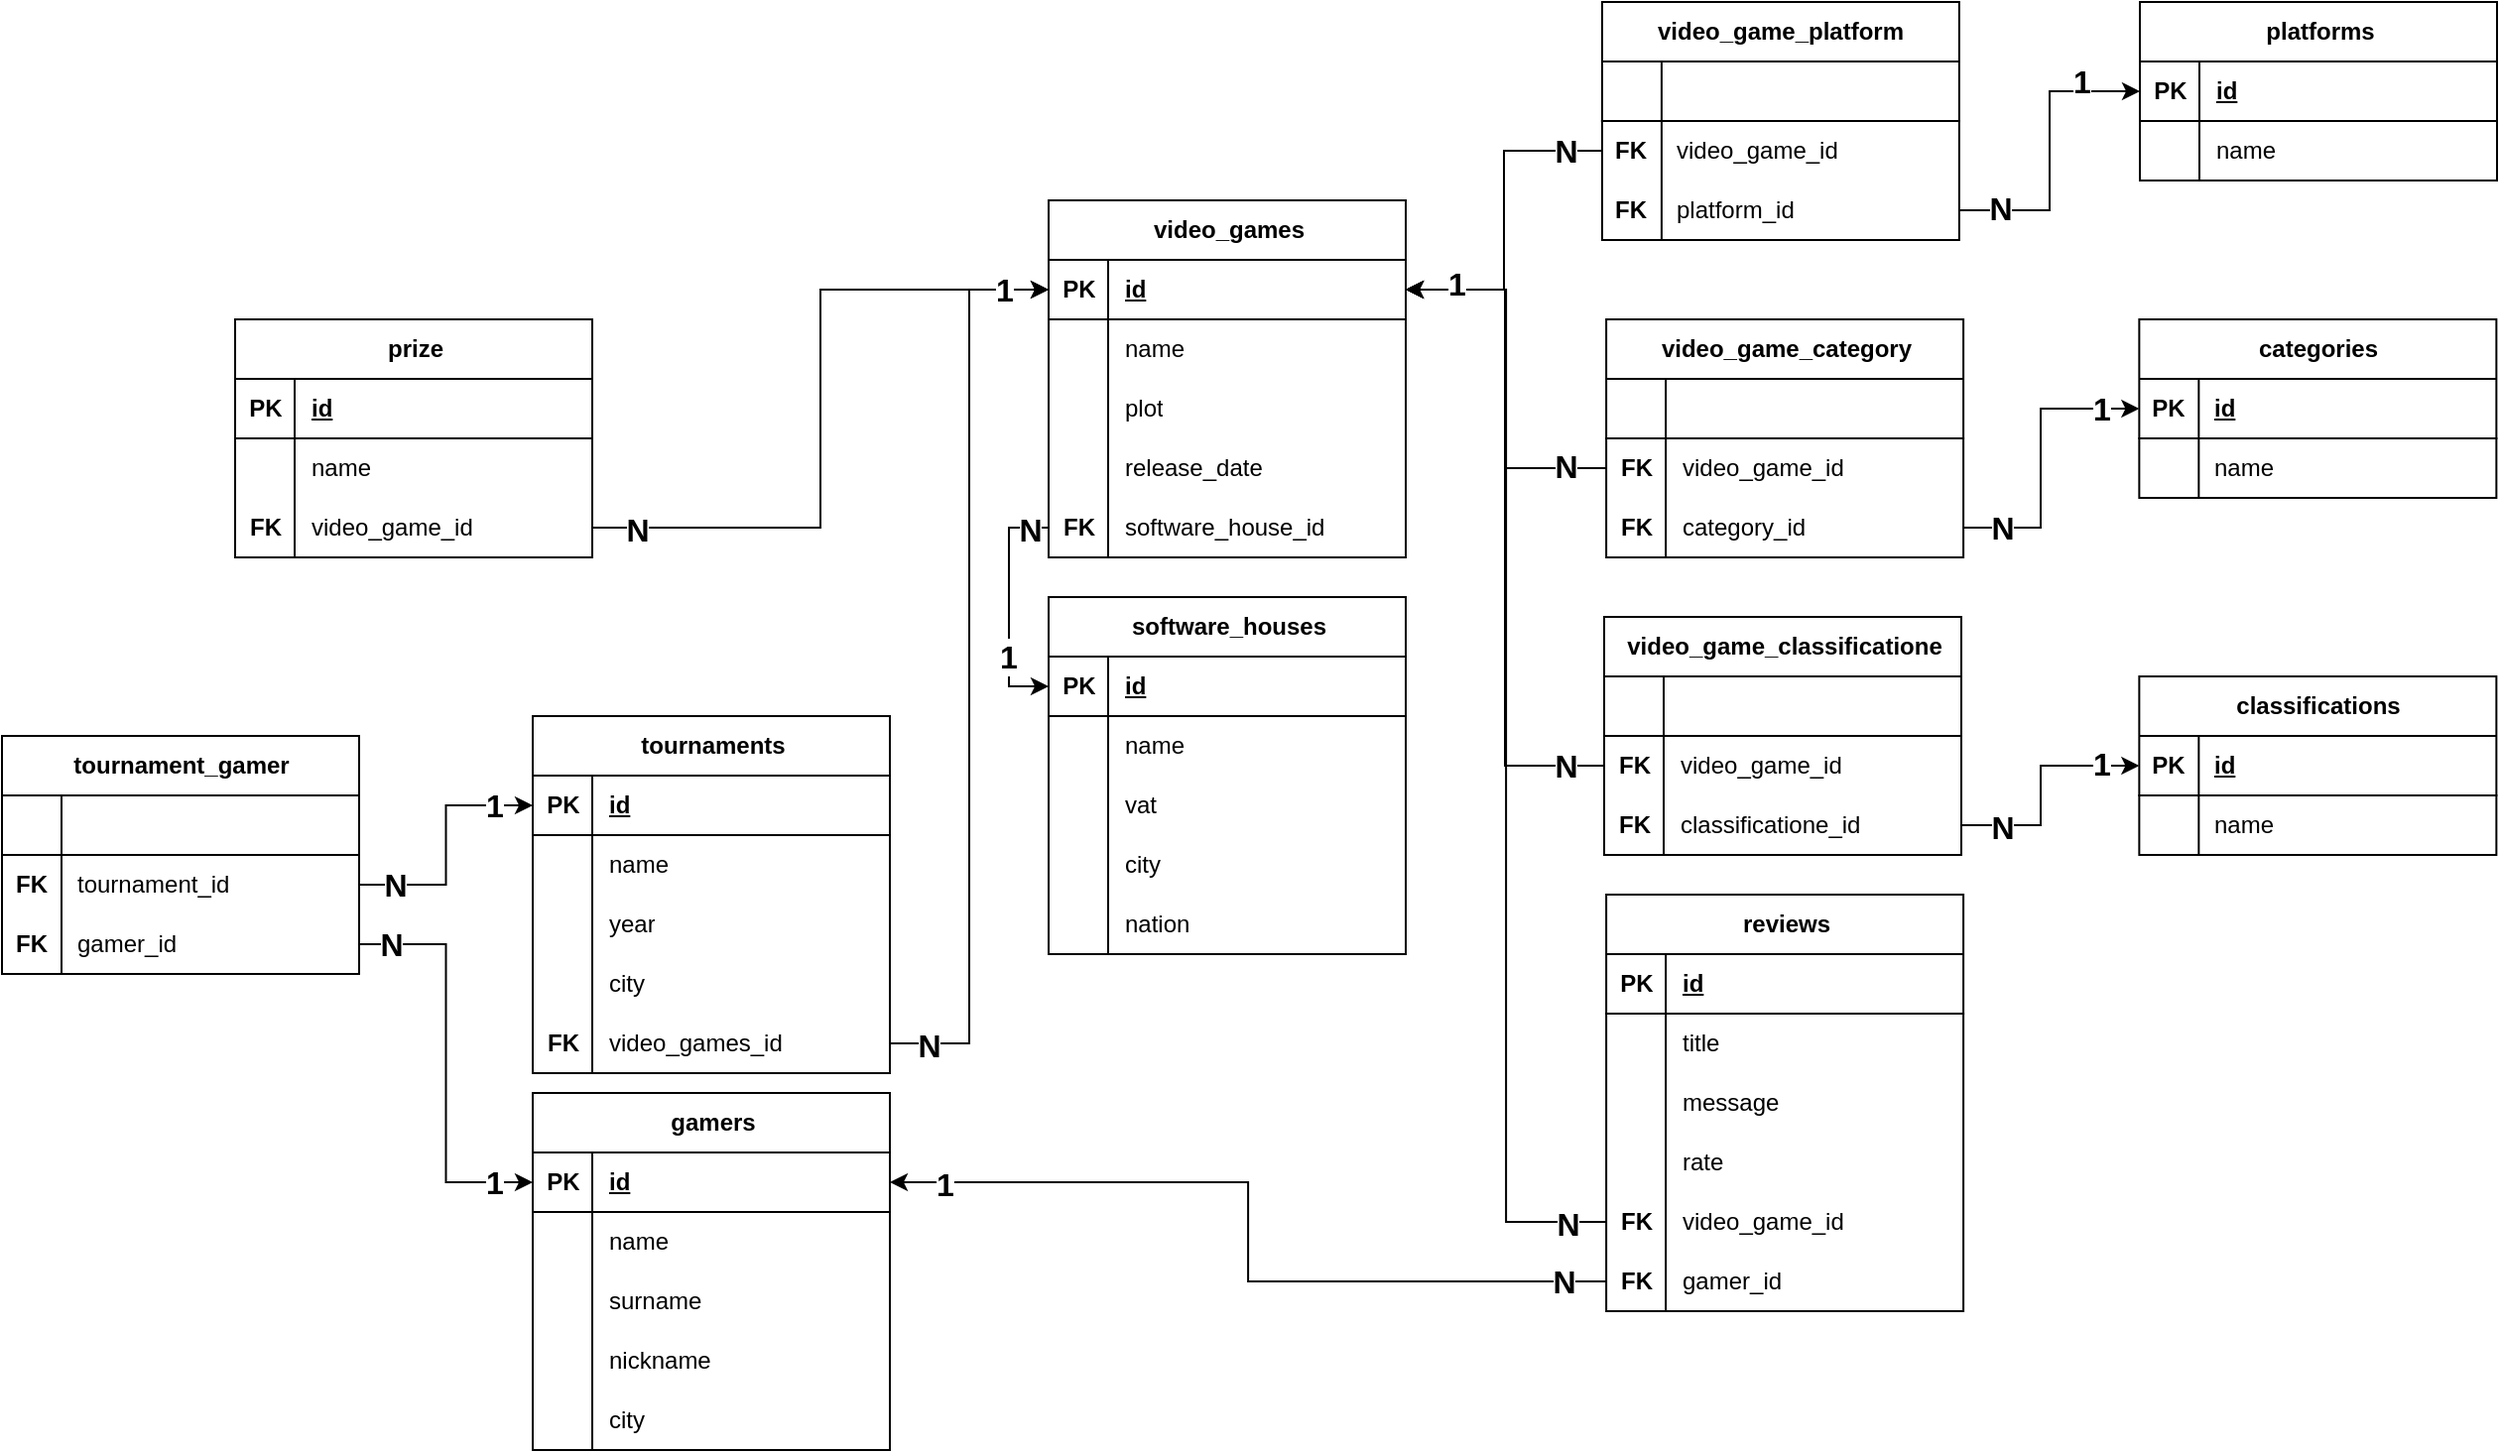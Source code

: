 <mxfile version="24.3.1" type="device">
  <diagram id="R2lEEEUBdFMjLlhIrx00" name="Page-1">
    <mxGraphModel dx="4279" dy="1418" grid="1" gridSize="10" guides="1" tooltips="1" connect="1" arrows="1" fold="1" page="1" pageScale="1" pageWidth="850" pageHeight="1100" math="0" shadow="0" extFonts="Permanent Marker^https://fonts.googleapis.com/css?family=Permanent+Marker">
      <root>
        <mxCell id="0" />
        <mxCell id="1" parent="0" />
        <mxCell id="SLAc0M-3byGDLYfm8u3j-1" value="video_games" style="shape=table;startSize=30;container=1;collapsible=1;childLayout=tableLayout;fixedRows=1;rowLines=0;fontStyle=1;align=center;resizeLast=1;html=1;" vertex="1" parent="1">
          <mxGeometry x="-92.5" y="220" width="180" height="180" as="geometry" />
        </mxCell>
        <mxCell id="SLAc0M-3byGDLYfm8u3j-2" value="" style="shape=tableRow;horizontal=0;startSize=0;swimlaneHead=0;swimlaneBody=0;fillColor=none;collapsible=0;dropTarget=0;points=[[0,0.5],[1,0.5]];portConstraint=eastwest;top=0;left=0;right=0;bottom=1;" vertex="1" parent="SLAc0M-3byGDLYfm8u3j-1">
          <mxGeometry y="30" width="180" height="30" as="geometry" />
        </mxCell>
        <mxCell id="SLAc0M-3byGDLYfm8u3j-3" value="PK" style="shape=partialRectangle;connectable=0;fillColor=none;top=0;left=0;bottom=0;right=0;fontStyle=1;overflow=hidden;whiteSpace=wrap;html=1;" vertex="1" parent="SLAc0M-3byGDLYfm8u3j-2">
          <mxGeometry width="30" height="30" as="geometry">
            <mxRectangle width="30" height="30" as="alternateBounds" />
          </mxGeometry>
        </mxCell>
        <mxCell id="SLAc0M-3byGDLYfm8u3j-4" value="id" style="shape=partialRectangle;connectable=0;fillColor=none;top=0;left=0;bottom=0;right=0;align=left;spacingLeft=6;fontStyle=5;overflow=hidden;whiteSpace=wrap;html=1;" vertex="1" parent="SLAc0M-3byGDLYfm8u3j-2">
          <mxGeometry x="30" width="150" height="30" as="geometry">
            <mxRectangle width="150" height="30" as="alternateBounds" />
          </mxGeometry>
        </mxCell>
        <mxCell id="SLAc0M-3byGDLYfm8u3j-5" value="" style="shape=tableRow;horizontal=0;startSize=0;swimlaneHead=0;swimlaneBody=0;fillColor=none;collapsible=0;dropTarget=0;points=[[0,0.5],[1,0.5]];portConstraint=eastwest;top=0;left=0;right=0;bottom=0;" vertex="1" parent="SLAc0M-3byGDLYfm8u3j-1">
          <mxGeometry y="60" width="180" height="30" as="geometry" />
        </mxCell>
        <mxCell id="SLAc0M-3byGDLYfm8u3j-6" value="" style="shape=partialRectangle;connectable=0;fillColor=none;top=0;left=0;bottom=0;right=0;editable=1;overflow=hidden;whiteSpace=wrap;html=1;" vertex="1" parent="SLAc0M-3byGDLYfm8u3j-5">
          <mxGeometry width="30" height="30" as="geometry">
            <mxRectangle width="30" height="30" as="alternateBounds" />
          </mxGeometry>
        </mxCell>
        <mxCell id="SLAc0M-3byGDLYfm8u3j-7" value="name" style="shape=partialRectangle;connectable=0;fillColor=none;top=0;left=0;bottom=0;right=0;align=left;spacingLeft=6;overflow=hidden;whiteSpace=wrap;html=1;" vertex="1" parent="SLAc0M-3byGDLYfm8u3j-5">
          <mxGeometry x="30" width="150" height="30" as="geometry">
            <mxRectangle width="150" height="30" as="alternateBounds" />
          </mxGeometry>
        </mxCell>
        <mxCell id="SLAc0M-3byGDLYfm8u3j-8" value="" style="shape=tableRow;horizontal=0;startSize=0;swimlaneHead=0;swimlaneBody=0;fillColor=none;collapsible=0;dropTarget=0;points=[[0,0.5],[1,0.5]];portConstraint=eastwest;top=0;left=0;right=0;bottom=0;" vertex="1" parent="SLAc0M-3byGDLYfm8u3j-1">
          <mxGeometry y="90" width="180" height="30" as="geometry" />
        </mxCell>
        <mxCell id="SLAc0M-3byGDLYfm8u3j-9" value="" style="shape=partialRectangle;connectable=0;fillColor=none;top=0;left=0;bottom=0;right=0;editable=1;overflow=hidden;whiteSpace=wrap;html=1;" vertex="1" parent="SLAc0M-3byGDLYfm8u3j-8">
          <mxGeometry width="30" height="30" as="geometry">
            <mxRectangle width="30" height="30" as="alternateBounds" />
          </mxGeometry>
        </mxCell>
        <mxCell id="SLAc0M-3byGDLYfm8u3j-10" value="plot" style="shape=partialRectangle;connectable=0;fillColor=none;top=0;left=0;bottom=0;right=0;align=left;spacingLeft=6;overflow=hidden;whiteSpace=wrap;html=1;" vertex="1" parent="SLAc0M-3byGDLYfm8u3j-8">
          <mxGeometry x="30" width="150" height="30" as="geometry">
            <mxRectangle width="150" height="30" as="alternateBounds" />
          </mxGeometry>
        </mxCell>
        <mxCell id="SLAc0M-3byGDLYfm8u3j-11" value="" style="shape=tableRow;horizontal=0;startSize=0;swimlaneHead=0;swimlaneBody=0;fillColor=none;collapsible=0;dropTarget=0;points=[[0,0.5],[1,0.5]];portConstraint=eastwest;top=0;left=0;right=0;bottom=0;" vertex="1" parent="SLAc0M-3byGDLYfm8u3j-1">
          <mxGeometry y="120" width="180" height="30" as="geometry" />
        </mxCell>
        <mxCell id="SLAc0M-3byGDLYfm8u3j-12" value="" style="shape=partialRectangle;connectable=0;fillColor=none;top=0;left=0;bottom=0;right=0;editable=1;overflow=hidden;whiteSpace=wrap;html=1;" vertex="1" parent="SLAc0M-3byGDLYfm8u3j-11">
          <mxGeometry width="30" height="30" as="geometry">
            <mxRectangle width="30" height="30" as="alternateBounds" />
          </mxGeometry>
        </mxCell>
        <mxCell id="SLAc0M-3byGDLYfm8u3j-13" value="release_date" style="shape=partialRectangle;connectable=0;fillColor=none;top=0;left=0;bottom=0;right=0;align=left;spacingLeft=6;overflow=hidden;whiteSpace=wrap;html=1;" vertex="1" parent="SLAc0M-3byGDLYfm8u3j-11">
          <mxGeometry x="30" width="150" height="30" as="geometry">
            <mxRectangle width="150" height="30" as="alternateBounds" />
          </mxGeometry>
        </mxCell>
        <mxCell id="SLAc0M-3byGDLYfm8u3j-43" value="" style="shape=tableRow;horizontal=0;startSize=0;swimlaneHead=0;swimlaneBody=0;fillColor=none;collapsible=0;dropTarget=0;points=[[0,0.5],[1,0.5]];portConstraint=eastwest;top=0;left=0;right=0;bottom=0;" vertex="1" parent="SLAc0M-3byGDLYfm8u3j-1">
          <mxGeometry y="150" width="180" height="30" as="geometry" />
        </mxCell>
        <mxCell id="SLAc0M-3byGDLYfm8u3j-44" value="" style="shape=partialRectangle;connectable=0;fillColor=none;top=0;left=0;bottom=0;right=0;editable=1;overflow=hidden;whiteSpace=wrap;html=1;" vertex="1" parent="SLAc0M-3byGDLYfm8u3j-43">
          <mxGeometry width="30" height="30" as="geometry">
            <mxRectangle width="30" height="30" as="alternateBounds" />
          </mxGeometry>
        </mxCell>
        <mxCell id="SLAc0M-3byGDLYfm8u3j-45" value="software_house_id" style="shape=partialRectangle;connectable=0;fillColor=none;top=0;left=0;bottom=0;right=0;align=left;spacingLeft=6;overflow=hidden;whiteSpace=wrap;html=1;" vertex="1" parent="SLAc0M-3byGDLYfm8u3j-43">
          <mxGeometry x="30" width="150" height="30" as="geometry">
            <mxRectangle width="150" height="30" as="alternateBounds" />
          </mxGeometry>
        </mxCell>
        <mxCell id="SLAc0M-3byGDLYfm8u3j-14" value="software_houses" style="shape=table;startSize=30;container=1;collapsible=1;childLayout=tableLayout;fixedRows=1;rowLines=0;fontStyle=1;align=center;resizeLast=1;html=1;" vertex="1" parent="1">
          <mxGeometry x="-92.5" y="420" width="180" height="180" as="geometry" />
        </mxCell>
        <mxCell id="SLAc0M-3byGDLYfm8u3j-15" value="" style="shape=tableRow;horizontal=0;startSize=0;swimlaneHead=0;swimlaneBody=0;fillColor=none;collapsible=0;dropTarget=0;points=[[0,0.5],[1,0.5]];portConstraint=eastwest;top=0;left=0;right=0;bottom=1;" vertex="1" parent="SLAc0M-3byGDLYfm8u3j-14">
          <mxGeometry y="30" width="180" height="30" as="geometry" />
        </mxCell>
        <mxCell id="SLAc0M-3byGDLYfm8u3j-16" value="PK" style="shape=partialRectangle;connectable=0;fillColor=none;top=0;left=0;bottom=0;right=0;fontStyle=1;overflow=hidden;whiteSpace=wrap;html=1;" vertex="1" parent="SLAc0M-3byGDLYfm8u3j-15">
          <mxGeometry width="30" height="30" as="geometry">
            <mxRectangle width="30" height="30" as="alternateBounds" />
          </mxGeometry>
        </mxCell>
        <mxCell id="SLAc0M-3byGDLYfm8u3j-17" value="id" style="shape=partialRectangle;connectable=0;fillColor=none;top=0;left=0;bottom=0;right=0;align=left;spacingLeft=6;fontStyle=5;overflow=hidden;whiteSpace=wrap;html=1;" vertex="1" parent="SLAc0M-3byGDLYfm8u3j-15">
          <mxGeometry x="30" width="150" height="30" as="geometry">
            <mxRectangle width="150" height="30" as="alternateBounds" />
          </mxGeometry>
        </mxCell>
        <mxCell id="SLAc0M-3byGDLYfm8u3j-18" value="" style="shape=tableRow;horizontal=0;startSize=0;swimlaneHead=0;swimlaneBody=0;fillColor=none;collapsible=0;dropTarget=0;points=[[0,0.5],[1,0.5]];portConstraint=eastwest;top=0;left=0;right=0;bottom=0;" vertex="1" parent="SLAc0M-3byGDLYfm8u3j-14">
          <mxGeometry y="60" width="180" height="30" as="geometry" />
        </mxCell>
        <mxCell id="SLAc0M-3byGDLYfm8u3j-19" value="" style="shape=partialRectangle;connectable=0;fillColor=none;top=0;left=0;bottom=0;right=0;editable=1;overflow=hidden;whiteSpace=wrap;html=1;" vertex="1" parent="SLAc0M-3byGDLYfm8u3j-18">
          <mxGeometry width="30" height="30" as="geometry">
            <mxRectangle width="30" height="30" as="alternateBounds" />
          </mxGeometry>
        </mxCell>
        <mxCell id="SLAc0M-3byGDLYfm8u3j-20" value="name" style="shape=partialRectangle;connectable=0;fillColor=none;top=0;left=0;bottom=0;right=0;align=left;spacingLeft=6;overflow=hidden;whiteSpace=wrap;html=1;" vertex="1" parent="SLAc0M-3byGDLYfm8u3j-18">
          <mxGeometry x="30" width="150" height="30" as="geometry">
            <mxRectangle width="150" height="30" as="alternateBounds" />
          </mxGeometry>
        </mxCell>
        <mxCell id="SLAc0M-3byGDLYfm8u3j-21" value="" style="shape=tableRow;horizontal=0;startSize=0;swimlaneHead=0;swimlaneBody=0;fillColor=none;collapsible=0;dropTarget=0;points=[[0,0.5],[1,0.5]];portConstraint=eastwest;top=0;left=0;right=0;bottom=0;" vertex="1" parent="SLAc0M-3byGDLYfm8u3j-14">
          <mxGeometry y="90" width="180" height="30" as="geometry" />
        </mxCell>
        <mxCell id="SLAc0M-3byGDLYfm8u3j-22" value="" style="shape=partialRectangle;connectable=0;fillColor=none;top=0;left=0;bottom=0;right=0;editable=1;overflow=hidden;whiteSpace=wrap;html=1;" vertex="1" parent="SLAc0M-3byGDLYfm8u3j-21">
          <mxGeometry width="30" height="30" as="geometry">
            <mxRectangle width="30" height="30" as="alternateBounds" />
          </mxGeometry>
        </mxCell>
        <mxCell id="SLAc0M-3byGDLYfm8u3j-23" value="vat" style="shape=partialRectangle;connectable=0;fillColor=none;top=0;left=0;bottom=0;right=0;align=left;spacingLeft=6;overflow=hidden;whiteSpace=wrap;html=1;" vertex="1" parent="SLAc0M-3byGDLYfm8u3j-21">
          <mxGeometry x="30" width="150" height="30" as="geometry">
            <mxRectangle width="150" height="30" as="alternateBounds" />
          </mxGeometry>
        </mxCell>
        <mxCell id="SLAc0M-3byGDLYfm8u3j-24" value="" style="shape=tableRow;horizontal=0;startSize=0;swimlaneHead=0;swimlaneBody=0;fillColor=none;collapsible=0;dropTarget=0;points=[[0,0.5],[1,0.5]];portConstraint=eastwest;top=0;left=0;right=0;bottom=0;" vertex="1" parent="SLAc0M-3byGDLYfm8u3j-14">
          <mxGeometry y="120" width="180" height="30" as="geometry" />
        </mxCell>
        <mxCell id="SLAc0M-3byGDLYfm8u3j-25" value="" style="shape=partialRectangle;connectable=0;fillColor=none;top=0;left=0;bottom=0;right=0;editable=1;overflow=hidden;whiteSpace=wrap;html=1;" vertex="1" parent="SLAc0M-3byGDLYfm8u3j-24">
          <mxGeometry width="30" height="30" as="geometry">
            <mxRectangle width="30" height="30" as="alternateBounds" />
          </mxGeometry>
        </mxCell>
        <mxCell id="SLAc0M-3byGDLYfm8u3j-26" value="city" style="shape=partialRectangle;connectable=0;fillColor=none;top=0;left=0;bottom=0;right=0;align=left;spacingLeft=6;overflow=hidden;whiteSpace=wrap;html=1;" vertex="1" parent="SLAc0M-3byGDLYfm8u3j-24">
          <mxGeometry x="30" width="150" height="30" as="geometry">
            <mxRectangle width="150" height="30" as="alternateBounds" />
          </mxGeometry>
        </mxCell>
        <mxCell id="SLAc0M-3byGDLYfm8u3j-27" value="" style="shape=tableRow;horizontal=0;startSize=0;swimlaneHead=0;swimlaneBody=0;fillColor=none;collapsible=0;dropTarget=0;points=[[0,0.5],[1,0.5]];portConstraint=eastwest;top=0;left=0;right=0;bottom=0;" vertex="1" parent="SLAc0M-3byGDLYfm8u3j-14">
          <mxGeometry y="150" width="180" height="30" as="geometry" />
        </mxCell>
        <mxCell id="SLAc0M-3byGDLYfm8u3j-28" value="" style="shape=partialRectangle;connectable=0;fillColor=none;top=0;left=0;bottom=0;right=0;editable=1;overflow=hidden;whiteSpace=wrap;html=1;" vertex="1" parent="SLAc0M-3byGDLYfm8u3j-27">
          <mxGeometry width="30" height="30" as="geometry">
            <mxRectangle width="30" height="30" as="alternateBounds" />
          </mxGeometry>
        </mxCell>
        <mxCell id="SLAc0M-3byGDLYfm8u3j-29" value="nation" style="shape=partialRectangle;connectable=0;fillColor=none;top=0;left=0;bottom=0;right=0;align=left;spacingLeft=6;overflow=hidden;whiteSpace=wrap;html=1;" vertex="1" parent="SLAc0M-3byGDLYfm8u3j-27">
          <mxGeometry x="30" width="150" height="30" as="geometry">
            <mxRectangle width="150" height="30" as="alternateBounds" />
          </mxGeometry>
        </mxCell>
        <mxCell id="SLAc0M-3byGDLYfm8u3j-46" value="FK" style="shape=partialRectangle;connectable=0;fillColor=none;top=0;left=0;bottom=0;right=0;fontStyle=1;overflow=hidden;whiteSpace=wrap;html=1;" vertex="1" parent="1">
          <mxGeometry x="-92.5" y="370" width="30" height="30" as="geometry">
            <mxRectangle width="30" height="30" as="alternateBounds" />
          </mxGeometry>
        </mxCell>
        <mxCell id="SLAc0M-3byGDLYfm8u3j-47" style="edgeStyle=orthogonalEdgeStyle;rounded=0;orthogonalLoop=1;jettySize=auto;html=1;entryX=0;entryY=0.5;entryDx=0;entryDy=0;" edge="1" parent="1" source="SLAc0M-3byGDLYfm8u3j-43" target="SLAc0M-3byGDLYfm8u3j-15">
          <mxGeometry relative="1" as="geometry">
            <Array as="points">
              <mxPoint x="-112.5" y="385" />
              <mxPoint x="-112.5" y="465" />
            </Array>
          </mxGeometry>
        </mxCell>
        <mxCell id="SLAc0M-3byGDLYfm8u3j-48" value="&lt;font style=&quot;font-size: 16px;&quot;&gt;&lt;b&gt;1&lt;/b&gt;&lt;/font&gt;" style="edgeLabel;html=1;align=center;verticalAlign=middle;resizable=0;points=[];" vertex="1" connectable="0" parent="SLAc0M-3byGDLYfm8u3j-47">
          <mxGeometry x="0.76" y="-2" relative="1" as="geometry">
            <mxPoint x="-6" y="-17" as="offset" />
          </mxGeometry>
        </mxCell>
        <mxCell id="SLAc0M-3byGDLYfm8u3j-49" value="&lt;font style=&quot;font-size: 16px;&quot;&gt;&lt;b&gt;N&lt;/b&gt;&lt;/font&gt;" style="edgeLabel;html=1;align=center;verticalAlign=middle;resizable=0;points=[];" vertex="1" connectable="0" parent="SLAc0M-3byGDLYfm8u3j-47">
          <mxGeometry x="-0.831" y="1" relative="1" as="geometry">
            <mxPoint as="offset" />
          </mxGeometry>
        </mxCell>
        <mxCell id="SLAc0M-3byGDLYfm8u3j-50" value="platforms" style="shape=table;startSize=30;container=1;collapsible=1;childLayout=tableLayout;fixedRows=1;rowLines=0;fontStyle=1;align=center;resizeLast=1;html=1;" vertex="1" parent="1">
          <mxGeometry x="457.5" y="120" width="180" height="90" as="geometry" />
        </mxCell>
        <mxCell id="SLAc0M-3byGDLYfm8u3j-51" value="" style="shape=tableRow;horizontal=0;startSize=0;swimlaneHead=0;swimlaneBody=0;fillColor=none;collapsible=0;dropTarget=0;points=[[0,0.5],[1,0.5]];portConstraint=eastwest;top=0;left=0;right=0;bottom=1;" vertex="1" parent="SLAc0M-3byGDLYfm8u3j-50">
          <mxGeometry y="30" width="180" height="30" as="geometry" />
        </mxCell>
        <mxCell id="SLAc0M-3byGDLYfm8u3j-52" value="PK" style="shape=partialRectangle;connectable=0;fillColor=none;top=0;left=0;bottom=0;right=0;fontStyle=1;overflow=hidden;whiteSpace=wrap;html=1;" vertex="1" parent="SLAc0M-3byGDLYfm8u3j-51">
          <mxGeometry width="30.0" height="30" as="geometry">
            <mxRectangle width="30.0" height="30" as="alternateBounds" />
          </mxGeometry>
        </mxCell>
        <mxCell id="SLAc0M-3byGDLYfm8u3j-53" value="id" style="shape=partialRectangle;connectable=0;fillColor=none;top=0;left=0;bottom=0;right=0;align=left;spacingLeft=6;fontStyle=5;overflow=hidden;whiteSpace=wrap;html=1;" vertex="1" parent="SLAc0M-3byGDLYfm8u3j-51">
          <mxGeometry x="30.0" width="150.0" height="30" as="geometry">
            <mxRectangle width="150.0" height="30" as="alternateBounds" />
          </mxGeometry>
        </mxCell>
        <mxCell id="SLAc0M-3byGDLYfm8u3j-54" value="" style="shape=tableRow;horizontal=0;startSize=0;swimlaneHead=0;swimlaneBody=0;fillColor=none;collapsible=0;dropTarget=0;points=[[0,0.5],[1,0.5]];portConstraint=eastwest;top=0;left=0;right=0;bottom=0;" vertex="1" parent="SLAc0M-3byGDLYfm8u3j-50">
          <mxGeometry y="60" width="180" height="30" as="geometry" />
        </mxCell>
        <mxCell id="SLAc0M-3byGDLYfm8u3j-55" value="" style="shape=partialRectangle;connectable=0;fillColor=none;top=0;left=0;bottom=0;right=0;editable=1;overflow=hidden;whiteSpace=wrap;html=1;" vertex="1" parent="SLAc0M-3byGDLYfm8u3j-54">
          <mxGeometry width="30.0" height="30" as="geometry">
            <mxRectangle width="30.0" height="30" as="alternateBounds" />
          </mxGeometry>
        </mxCell>
        <mxCell id="SLAc0M-3byGDLYfm8u3j-56" value="name" style="shape=partialRectangle;connectable=0;fillColor=none;top=0;left=0;bottom=0;right=0;align=left;spacingLeft=6;overflow=hidden;whiteSpace=wrap;html=1;" vertex="1" parent="SLAc0M-3byGDLYfm8u3j-54">
          <mxGeometry x="30.0" width="150.0" height="30" as="geometry">
            <mxRectangle width="150.0" height="30" as="alternateBounds" />
          </mxGeometry>
        </mxCell>
        <mxCell id="SLAc0M-3byGDLYfm8u3j-67" value="video_game_platform" style="shape=table;startSize=30;container=1;collapsible=1;childLayout=tableLayout;fixedRows=1;rowLines=0;fontStyle=1;align=center;resizeLast=1;html=1;" vertex="1" parent="1">
          <mxGeometry x="186.45" y="120" width="180" height="120" as="geometry" />
        </mxCell>
        <mxCell id="SLAc0M-3byGDLYfm8u3j-68" value="" style="shape=tableRow;horizontal=0;startSize=0;swimlaneHead=0;swimlaneBody=0;fillColor=none;collapsible=0;dropTarget=0;points=[[0,0.5],[1,0.5]];portConstraint=eastwest;top=0;left=0;right=0;bottom=1;" vertex="1" parent="SLAc0M-3byGDLYfm8u3j-67">
          <mxGeometry y="30" width="180" height="30" as="geometry" />
        </mxCell>
        <mxCell id="SLAc0M-3byGDLYfm8u3j-69" value="" style="shape=partialRectangle;connectable=0;fillColor=none;top=0;left=0;bottom=0;right=0;fontStyle=1;overflow=hidden;whiteSpace=wrap;html=1;" vertex="1" parent="SLAc0M-3byGDLYfm8u3j-68">
          <mxGeometry width="30.0" height="30" as="geometry">
            <mxRectangle width="30.0" height="30" as="alternateBounds" />
          </mxGeometry>
        </mxCell>
        <mxCell id="SLAc0M-3byGDLYfm8u3j-70" value="" style="shape=partialRectangle;connectable=0;fillColor=none;top=0;left=0;bottom=0;right=0;align=left;spacingLeft=6;fontStyle=5;overflow=hidden;whiteSpace=wrap;html=1;" vertex="1" parent="SLAc0M-3byGDLYfm8u3j-68">
          <mxGeometry x="30.0" width="150.0" height="30" as="geometry">
            <mxRectangle width="150.0" height="30" as="alternateBounds" />
          </mxGeometry>
        </mxCell>
        <mxCell id="SLAc0M-3byGDLYfm8u3j-71" value="" style="shape=tableRow;horizontal=0;startSize=0;swimlaneHead=0;swimlaneBody=0;fillColor=none;collapsible=0;dropTarget=0;points=[[0,0.5],[1,0.5]];portConstraint=eastwest;top=0;left=0;right=0;bottom=0;" vertex="1" parent="SLAc0M-3byGDLYfm8u3j-67">
          <mxGeometry y="60" width="180" height="30" as="geometry" />
        </mxCell>
        <mxCell id="SLAc0M-3byGDLYfm8u3j-72" value="&lt;b&gt;FK&lt;/b&gt;" style="shape=partialRectangle;connectable=0;fillColor=none;top=0;left=0;bottom=0;right=0;editable=1;overflow=hidden;whiteSpace=wrap;html=1;" vertex="1" parent="SLAc0M-3byGDLYfm8u3j-71">
          <mxGeometry width="30.0" height="30" as="geometry">
            <mxRectangle width="30.0" height="30" as="alternateBounds" />
          </mxGeometry>
        </mxCell>
        <mxCell id="SLAc0M-3byGDLYfm8u3j-73" value="video_game_id" style="shape=partialRectangle;connectable=0;fillColor=none;top=0;left=0;bottom=0;right=0;align=left;spacingLeft=6;overflow=hidden;whiteSpace=wrap;html=1;" vertex="1" parent="SLAc0M-3byGDLYfm8u3j-71">
          <mxGeometry x="30.0" width="150.0" height="30" as="geometry">
            <mxRectangle width="150.0" height="30" as="alternateBounds" />
          </mxGeometry>
        </mxCell>
        <mxCell id="SLAc0M-3byGDLYfm8u3j-75" value="" style="shape=tableRow;horizontal=0;startSize=0;swimlaneHead=0;swimlaneBody=0;fillColor=none;collapsible=0;dropTarget=0;points=[[0,0.5],[1,0.5]];portConstraint=eastwest;top=0;left=0;right=0;bottom=0;" vertex="1" parent="SLAc0M-3byGDLYfm8u3j-67">
          <mxGeometry y="90" width="180" height="30" as="geometry" />
        </mxCell>
        <mxCell id="SLAc0M-3byGDLYfm8u3j-76" value="&lt;b&gt;FK&lt;/b&gt;" style="shape=partialRectangle;connectable=0;fillColor=none;top=0;left=0;bottom=0;right=0;editable=1;overflow=hidden;whiteSpace=wrap;html=1;" vertex="1" parent="SLAc0M-3byGDLYfm8u3j-75">
          <mxGeometry width="30.0" height="30" as="geometry">
            <mxRectangle width="30.0" height="30" as="alternateBounds" />
          </mxGeometry>
        </mxCell>
        <mxCell id="SLAc0M-3byGDLYfm8u3j-77" value="platform_id" style="shape=partialRectangle;connectable=0;fillColor=none;top=0;left=0;bottom=0;right=0;align=left;spacingLeft=6;overflow=hidden;whiteSpace=wrap;html=1;" vertex="1" parent="SLAc0M-3byGDLYfm8u3j-75">
          <mxGeometry x="30.0" width="150.0" height="30" as="geometry">
            <mxRectangle width="150.0" height="30" as="alternateBounds" />
          </mxGeometry>
        </mxCell>
        <mxCell id="SLAc0M-3byGDLYfm8u3j-74" style="edgeStyle=orthogonalEdgeStyle;rounded=0;orthogonalLoop=1;jettySize=auto;html=1;entryX=1;entryY=0.5;entryDx=0;entryDy=0;" edge="1" parent="1" source="SLAc0M-3byGDLYfm8u3j-71" target="SLAc0M-3byGDLYfm8u3j-2">
          <mxGeometry relative="1" as="geometry" />
        </mxCell>
        <mxCell id="SLAc0M-3byGDLYfm8u3j-84" value="&lt;font style=&quot;font-size: 16px;&quot;&gt;&lt;b&gt;N&lt;/b&gt;&lt;/font&gt;" style="edgeLabel;html=1;align=center;verticalAlign=middle;resizable=0;points=[];" vertex="1" connectable="0" parent="SLAc0M-3byGDLYfm8u3j-74">
          <mxGeometry x="-0.779" relative="1" as="geometry">
            <mxPoint as="offset" />
          </mxGeometry>
        </mxCell>
        <mxCell id="SLAc0M-3byGDLYfm8u3j-79" style="edgeStyle=orthogonalEdgeStyle;rounded=0;orthogonalLoop=1;jettySize=auto;html=1;entryX=0;entryY=0.5;entryDx=0;entryDy=0;" edge="1" parent="1" source="SLAc0M-3byGDLYfm8u3j-75" target="SLAc0M-3byGDLYfm8u3j-51">
          <mxGeometry relative="1" as="geometry" />
        </mxCell>
        <mxCell id="SLAc0M-3byGDLYfm8u3j-80" value="&lt;b&gt;&lt;font style=&quot;font-size: 16px;&quot;&gt;1&lt;/font&gt;&lt;/b&gt;" style="edgeLabel;html=1;align=center;verticalAlign=middle;resizable=0;points=[];" vertex="1" connectable="0" parent="SLAc0M-3byGDLYfm8u3j-79">
          <mxGeometry x="0.227" y="1" relative="1" as="geometry">
            <mxPoint x="17" y="-18" as="offset" />
          </mxGeometry>
        </mxCell>
        <mxCell id="SLAc0M-3byGDLYfm8u3j-86" value="&lt;b&gt;&lt;font style=&quot;font-size: 16px;&quot;&gt;N&lt;/font&gt;&lt;/b&gt;" style="edgeLabel;html=1;align=center;verticalAlign=middle;resizable=0;points=[];" vertex="1" connectable="0" parent="SLAc0M-3byGDLYfm8u3j-79">
          <mxGeometry x="-0.86" y="1" relative="1" as="geometry">
            <mxPoint x="10" as="offset" />
          </mxGeometry>
        </mxCell>
        <mxCell id="SLAc0M-3byGDLYfm8u3j-92" value="categories" style="shape=table;startSize=30;container=1;collapsible=1;childLayout=tableLayout;fixedRows=1;rowLines=0;fontStyle=1;align=center;resizeLast=1;html=1;" vertex="1" parent="1">
          <mxGeometry x="457.18" y="280" width="180" height="90" as="geometry" />
        </mxCell>
        <mxCell id="SLAc0M-3byGDLYfm8u3j-93" value="" style="shape=tableRow;horizontal=0;startSize=0;swimlaneHead=0;swimlaneBody=0;fillColor=none;collapsible=0;dropTarget=0;points=[[0,0.5],[1,0.5]];portConstraint=eastwest;top=0;left=0;right=0;bottom=1;" vertex="1" parent="SLAc0M-3byGDLYfm8u3j-92">
          <mxGeometry y="30" width="180" height="30" as="geometry" />
        </mxCell>
        <mxCell id="SLAc0M-3byGDLYfm8u3j-94" value="PK" style="shape=partialRectangle;connectable=0;fillColor=none;top=0;left=0;bottom=0;right=0;fontStyle=1;overflow=hidden;whiteSpace=wrap;html=1;" vertex="1" parent="SLAc0M-3byGDLYfm8u3j-93">
          <mxGeometry width="30.0" height="30" as="geometry">
            <mxRectangle width="30.0" height="30" as="alternateBounds" />
          </mxGeometry>
        </mxCell>
        <mxCell id="SLAc0M-3byGDLYfm8u3j-95" value="id" style="shape=partialRectangle;connectable=0;fillColor=none;top=0;left=0;bottom=0;right=0;align=left;spacingLeft=6;fontStyle=5;overflow=hidden;whiteSpace=wrap;html=1;" vertex="1" parent="SLAc0M-3byGDLYfm8u3j-93">
          <mxGeometry x="30.0" width="150.0" height="30" as="geometry">
            <mxRectangle width="150.0" height="30" as="alternateBounds" />
          </mxGeometry>
        </mxCell>
        <mxCell id="SLAc0M-3byGDLYfm8u3j-96" value="" style="shape=tableRow;horizontal=0;startSize=0;swimlaneHead=0;swimlaneBody=0;fillColor=none;collapsible=0;dropTarget=0;points=[[0,0.5],[1,0.5]];portConstraint=eastwest;top=0;left=0;right=0;bottom=0;" vertex="1" parent="SLAc0M-3byGDLYfm8u3j-92">
          <mxGeometry y="60" width="180" height="30" as="geometry" />
        </mxCell>
        <mxCell id="SLAc0M-3byGDLYfm8u3j-97" value="" style="shape=partialRectangle;connectable=0;fillColor=none;top=0;left=0;bottom=0;right=0;editable=1;overflow=hidden;whiteSpace=wrap;html=1;" vertex="1" parent="SLAc0M-3byGDLYfm8u3j-96">
          <mxGeometry width="30.0" height="30" as="geometry">
            <mxRectangle width="30.0" height="30" as="alternateBounds" />
          </mxGeometry>
        </mxCell>
        <mxCell id="SLAc0M-3byGDLYfm8u3j-98" value="name" style="shape=partialRectangle;connectable=0;fillColor=none;top=0;left=0;bottom=0;right=0;align=left;spacingLeft=6;overflow=hidden;whiteSpace=wrap;html=1;" vertex="1" parent="SLAc0M-3byGDLYfm8u3j-96">
          <mxGeometry x="30.0" width="150.0" height="30" as="geometry">
            <mxRectangle width="150.0" height="30" as="alternateBounds" />
          </mxGeometry>
        </mxCell>
        <mxCell id="SLAc0M-3byGDLYfm8u3j-99" value="video_game_category" style="shape=table;startSize=30;container=1;collapsible=1;childLayout=tableLayout;fixedRows=1;rowLines=0;fontStyle=1;align=center;resizeLast=1;html=1;" vertex="1" parent="1">
          <mxGeometry x="188.55" y="280" width="180" height="120" as="geometry" />
        </mxCell>
        <mxCell id="SLAc0M-3byGDLYfm8u3j-100" value="" style="shape=tableRow;horizontal=0;startSize=0;swimlaneHead=0;swimlaneBody=0;fillColor=none;collapsible=0;dropTarget=0;points=[[0,0.5],[1,0.5]];portConstraint=eastwest;top=0;left=0;right=0;bottom=1;" vertex="1" parent="SLAc0M-3byGDLYfm8u3j-99">
          <mxGeometry y="30" width="180" height="30" as="geometry" />
        </mxCell>
        <mxCell id="SLAc0M-3byGDLYfm8u3j-101" value="" style="shape=partialRectangle;connectable=0;fillColor=none;top=0;left=0;bottom=0;right=0;fontStyle=1;overflow=hidden;whiteSpace=wrap;html=1;" vertex="1" parent="SLAc0M-3byGDLYfm8u3j-100">
          <mxGeometry width="30.0" height="30" as="geometry">
            <mxRectangle width="30.0" height="30" as="alternateBounds" />
          </mxGeometry>
        </mxCell>
        <mxCell id="SLAc0M-3byGDLYfm8u3j-102" value="" style="shape=partialRectangle;connectable=0;fillColor=none;top=0;left=0;bottom=0;right=0;align=left;spacingLeft=6;fontStyle=5;overflow=hidden;whiteSpace=wrap;html=1;" vertex="1" parent="SLAc0M-3byGDLYfm8u3j-100">
          <mxGeometry x="30.0" width="150.0" height="30" as="geometry">
            <mxRectangle width="150.0" height="30" as="alternateBounds" />
          </mxGeometry>
        </mxCell>
        <mxCell id="SLAc0M-3byGDLYfm8u3j-103" value="" style="shape=tableRow;horizontal=0;startSize=0;swimlaneHead=0;swimlaneBody=0;fillColor=none;collapsible=0;dropTarget=0;points=[[0,0.5],[1,0.5]];portConstraint=eastwest;top=0;left=0;right=0;bottom=0;" vertex="1" parent="SLAc0M-3byGDLYfm8u3j-99">
          <mxGeometry y="60" width="180" height="30" as="geometry" />
        </mxCell>
        <mxCell id="SLAc0M-3byGDLYfm8u3j-104" value="&lt;b&gt;FK&lt;/b&gt;" style="shape=partialRectangle;connectable=0;fillColor=none;top=0;left=0;bottom=0;right=0;editable=1;overflow=hidden;whiteSpace=wrap;html=1;" vertex="1" parent="SLAc0M-3byGDLYfm8u3j-103">
          <mxGeometry width="30.0" height="30" as="geometry">
            <mxRectangle width="30.0" height="30" as="alternateBounds" />
          </mxGeometry>
        </mxCell>
        <mxCell id="SLAc0M-3byGDLYfm8u3j-105" value="video_game_id" style="shape=partialRectangle;connectable=0;fillColor=none;top=0;left=0;bottom=0;right=0;align=left;spacingLeft=6;overflow=hidden;whiteSpace=wrap;html=1;" vertex="1" parent="SLAc0M-3byGDLYfm8u3j-103">
          <mxGeometry x="30.0" width="150.0" height="30" as="geometry">
            <mxRectangle width="150.0" height="30" as="alternateBounds" />
          </mxGeometry>
        </mxCell>
        <mxCell id="SLAc0M-3byGDLYfm8u3j-106" value="" style="shape=tableRow;horizontal=0;startSize=0;swimlaneHead=0;swimlaneBody=0;fillColor=none;collapsible=0;dropTarget=0;points=[[0,0.5],[1,0.5]];portConstraint=eastwest;top=0;left=0;right=0;bottom=0;" vertex="1" parent="SLAc0M-3byGDLYfm8u3j-99">
          <mxGeometry y="90" width="180" height="30" as="geometry" />
        </mxCell>
        <mxCell id="SLAc0M-3byGDLYfm8u3j-107" value="&lt;b&gt;FK&lt;/b&gt;" style="shape=partialRectangle;connectable=0;fillColor=none;top=0;left=0;bottom=0;right=0;editable=1;overflow=hidden;whiteSpace=wrap;html=1;" vertex="1" parent="SLAc0M-3byGDLYfm8u3j-106">
          <mxGeometry width="30.0" height="30" as="geometry">
            <mxRectangle width="30.0" height="30" as="alternateBounds" />
          </mxGeometry>
        </mxCell>
        <mxCell id="SLAc0M-3byGDLYfm8u3j-108" value="category_id" style="shape=partialRectangle;connectable=0;fillColor=none;top=0;left=0;bottom=0;right=0;align=left;spacingLeft=6;overflow=hidden;whiteSpace=wrap;html=1;" vertex="1" parent="SLAc0M-3byGDLYfm8u3j-106">
          <mxGeometry x="30.0" width="150.0" height="30" as="geometry">
            <mxRectangle width="150.0" height="30" as="alternateBounds" />
          </mxGeometry>
        </mxCell>
        <mxCell id="SLAc0M-3byGDLYfm8u3j-109" style="edgeStyle=orthogonalEdgeStyle;rounded=0;orthogonalLoop=1;jettySize=auto;html=1;entryX=1;entryY=0.5;entryDx=0;entryDy=0;exitX=0;exitY=0.5;exitDx=0;exitDy=0;" edge="1" parent="1" source="SLAc0M-3byGDLYfm8u3j-103" target="SLAc0M-3byGDLYfm8u3j-2">
          <mxGeometry relative="1" as="geometry">
            <Array as="points">
              <mxPoint x="137.5" y="355" />
              <mxPoint x="137.5" y="265" />
            </Array>
          </mxGeometry>
        </mxCell>
        <mxCell id="SLAc0M-3byGDLYfm8u3j-110" value="&lt;span style=&quot;color: rgba(0, 0, 0, 0); font-family: monospace; font-size: 0px; text-align: start; background-color: rgb(251, 251, 251);&quot;&gt;%3CmxGraphModel%3E%3Croot%3E%3CmxCell%20id%3D%220%22%2F%3E%3CmxCell%20id%3D%221%22%20parent%3D%220%22%2F%3E%3CmxCell%20id%3D%222%22%20value%3D%22%26lt%3Bfont%20style%3D%26quot%3Bfont-size%3A%2016px%3B%26quot%3B%26gt%3B%26lt%3Bb%26gt%3BN%26lt%3B%2Fb%26gt%3B%26lt%3B%2Ffont%26gt%3B%22%20style%3D%22edgeLabel%3Bhtml%3D1%3Balign%3Dcenter%3BverticalAlign%3Dmiddle%3Bresizable%3D0%3Bpoints%3D%5B%5D%3B%22%20vertex%3D%221%22%20connectable%3D%220%22%20parent%3D%221%22%3E%3CmxGeometry%20x%3D%22566.8%22%20y%3D%22105%22%20as%3D%22geometry%22%2F%3E%3C%2FmxCell%3E%3C%2Froot%3E%3C%2FmxGraphModel%3E&lt;/span&gt;" style="edgeLabel;html=1;align=center;verticalAlign=middle;resizable=0;points=[];" vertex="1" connectable="0" parent="SLAc0M-3byGDLYfm8u3j-109">
          <mxGeometry x="-0.903" y="-1" relative="1" as="geometry">
            <mxPoint as="offset" />
          </mxGeometry>
        </mxCell>
        <mxCell id="SLAc0M-3byGDLYfm8u3j-111" value="&lt;b&gt;&lt;font style=&quot;font-size: 16px;&quot;&gt;N&lt;/font&gt;&lt;/b&gt;" style="edgeLabel;html=1;align=center;verticalAlign=middle;resizable=0;points=[];" vertex="1" connectable="0" parent="SLAc0M-3byGDLYfm8u3j-109">
          <mxGeometry x="-0.918" y="-1" relative="1" as="geometry">
            <mxPoint x="-13" as="offset" />
          </mxGeometry>
        </mxCell>
        <mxCell id="SLAc0M-3byGDLYfm8u3j-112" style="edgeStyle=orthogonalEdgeStyle;rounded=0;orthogonalLoop=1;jettySize=auto;html=1;entryX=0;entryY=0.5;entryDx=0;entryDy=0;exitX=1;exitY=0.5;exitDx=0;exitDy=0;" edge="1" parent="1" source="SLAc0M-3byGDLYfm8u3j-106" target="SLAc0M-3byGDLYfm8u3j-93">
          <mxGeometry relative="1" as="geometry">
            <mxPoint x="377.5" y="380" as="sourcePoint" />
            <Array as="points">
              <mxPoint x="407.5" y="385" />
              <mxPoint x="407.5" y="325" />
            </Array>
          </mxGeometry>
        </mxCell>
        <mxCell id="SLAc0M-3byGDLYfm8u3j-113" value="&lt;b&gt;&lt;font style=&quot;font-size: 16px;&quot;&gt;N&lt;/font&gt;&lt;/b&gt;" style="edgeLabel;html=1;align=center;verticalAlign=middle;resizable=0;points=[];" vertex="1" connectable="0" parent="SLAc0M-3byGDLYfm8u3j-112">
          <mxGeometry x="-0.871" relative="1" as="geometry">
            <mxPoint x="10" as="offset" />
          </mxGeometry>
        </mxCell>
        <mxCell id="SLAc0M-3byGDLYfm8u3j-114" value="&lt;b&gt;&lt;font style=&quot;font-size: 16px;&quot;&gt;1&lt;/font&gt;&lt;/b&gt;" style="edgeLabel;html=1;align=center;verticalAlign=middle;resizable=0;points=[];" vertex="1" connectable="0" parent="SLAc0M-3byGDLYfm8u3j-112">
          <mxGeometry x="0.8" relative="1" as="geometry">
            <mxPoint x="-5" as="offset" />
          </mxGeometry>
        </mxCell>
        <mxCell id="SLAc0M-3byGDLYfm8u3j-115" value="classifications" style="shape=table;startSize=30;container=1;collapsible=1;childLayout=tableLayout;fixedRows=1;rowLines=0;fontStyle=1;align=center;resizeLast=1;html=1;" vertex="1" parent="1">
          <mxGeometry x="457.18" y="460" width="180" height="90" as="geometry" />
        </mxCell>
        <mxCell id="SLAc0M-3byGDLYfm8u3j-116" value="" style="shape=tableRow;horizontal=0;startSize=0;swimlaneHead=0;swimlaneBody=0;fillColor=none;collapsible=0;dropTarget=0;points=[[0,0.5],[1,0.5]];portConstraint=eastwest;top=0;left=0;right=0;bottom=1;" vertex="1" parent="SLAc0M-3byGDLYfm8u3j-115">
          <mxGeometry y="30" width="180" height="30" as="geometry" />
        </mxCell>
        <mxCell id="SLAc0M-3byGDLYfm8u3j-117" value="PK" style="shape=partialRectangle;connectable=0;fillColor=none;top=0;left=0;bottom=0;right=0;fontStyle=1;overflow=hidden;whiteSpace=wrap;html=1;" vertex="1" parent="SLAc0M-3byGDLYfm8u3j-116">
          <mxGeometry width="30.0" height="30" as="geometry">
            <mxRectangle width="30.0" height="30" as="alternateBounds" />
          </mxGeometry>
        </mxCell>
        <mxCell id="SLAc0M-3byGDLYfm8u3j-118" value="id" style="shape=partialRectangle;connectable=0;fillColor=none;top=0;left=0;bottom=0;right=0;align=left;spacingLeft=6;fontStyle=5;overflow=hidden;whiteSpace=wrap;html=1;" vertex="1" parent="SLAc0M-3byGDLYfm8u3j-116">
          <mxGeometry x="30.0" width="150.0" height="30" as="geometry">
            <mxRectangle width="150.0" height="30" as="alternateBounds" />
          </mxGeometry>
        </mxCell>
        <mxCell id="SLAc0M-3byGDLYfm8u3j-119" value="" style="shape=tableRow;horizontal=0;startSize=0;swimlaneHead=0;swimlaneBody=0;fillColor=none;collapsible=0;dropTarget=0;points=[[0,0.5],[1,0.5]];portConstraint=eastwest;top=0;left=0;right=0;bottom=0;" vertex="1" parent="SLAc0M-3byGDLYfm8u3j-115">
          <mxGeometry y="60" width="180" height="30" as="geometry" />
        </mxCell>
        <mxCell id="SLAc0M-3byGDLYfm8u3j-120" value="" style="shape=partialRectangle;connectable=0;fillColor=none;top=0;left=0;bottom=0;right=0;editable=1;overflow=hidden;whiteSpace=wrap;html=1;" vertex="1" parent="SLAc0M-3byGDLYfm8u3j-119">
          <mxGeometry width="30.0" height="30" as="geometry">
            <mxRectangle width="30.0" height="30" as="alternateBounds" />
          </mxGeometry>
        </mxCell>
        <mxCell id="SLAc0M-3byGDLYfm8u3j-121" value="name" style="shape=partialRectangle;connectable=0;fillColor=none;top=0;left=0;bottom=0;right=0;align=left;spacingLeft=6;overflow=hidden;whiteSpace=wrap;html=1;" vertex="1" parent="SLAc0M-3byGDLYfm8u3j-119">
          <mxGeometry x="30.0" width="150.0" height="30" as="geometry">
            <mxRectangle width="150.0" height="30" as="alternateBounds" />
          </mxGeometry>
        </mxCell>
        <mxCell id="SLAc0M-3byGDLYfm8u3j-122" value="video_game_classificatione" style="shape=table;startSize=30;container=1;collapsible=1;childLayout=tableLayout;fixedRows=1;rowLines=0;fontStyle=1;align=center;resizeLast=1;html=1;" vertex="1" parent="1">
          <mxGeometry x="187.5" y="430" width="180" height="120" as="geometry" />
        </mxCell>
        <mxCell id="SLAc0M-3byGDLYfm8u3j-123" value="" style="shape=tableRow;horizontal=0;startSize=0;swimlaneHead=0;swimlaneBody=0;fillColor=none;collapsible=0;dropTarget=0;points=[[0,0.5],[1,0.5]];portConstraint=eastwest;top=0;left=0;right=0;bottom=1;" vertex="1" parent="SLAc0M-3byGDLYfm8u3j-122">
          <mxGeometry y="30" width="180" height="30" as="geometry" />
        </mxCell>
        <mxCell id="SLAc0M-3byGDLYfm8u3j-124" value="" style="shape=partialRectangle;connectable=0;fillColor=none;top=0;left=0;bottom=0;right=0;fontStyle=1;overflow=hidden;whiteSpace=wrap;html=1;" vertex="1" parent="SLAc0M-3byGDLYfm8u3j-123">
          <mxGeometry width="30.0" height="30" as="geometry">
            <mxRectangle width="30.0" height="30" as="alternateBounds" />
          </mxGeometry>
        </mxCell>
        <mxCell id="SLAc0M-3byGDLYfm8u3j-125" value="" style="shape=partialRectangle;connectable=0;fillColor=none;top=0;left=0;bottom=0;right=0;align=left;spacingLeft=6;fontStyle=5;overflow=hidden;whiteSpace=wrap;html=1;" vertex="1" parent="SLAc0M-3byGDLYfm8u3j-123">
          <mxGeometry x="30.0" width="150.0" height="30" as="geometry">
            <mxRectangle width="150.0" height="30" as="alternateBounds" />
          </mxGeometry>
        </mxCell>
        <mxCell id="SLAc0M-3byGDLYfm8u3j-126" value="" style="shape=tableRow;horizontal=0;startSize=0;swimlaneHead=0;swimlaneBody=0;fillColor=none;collapsible=0;dropTarget=0;points=[[0,0.5],[1,0.5]];portConstraint=eastwest;top=0;left=0;right=0;bottom=0;" vertex="1" parent="SLAc0M-3byGDLYfm8u3j-122">
          <mxGeometry y="60" width="180" height="30" as="geometry" />
        </mxCell>
        <mxCell id="SLAc0M-3byGDLYfm8u3j-127" value="&lt;b&gt;FK&lt;/b&gt;" style="shape=partialRectangle;connectable=0;fillColor=none;top=0;left=0;bottom=0;right=0;editable=1;overflow=hidden;whiteSpace=wrap;html=1;" vertex="1" parent="SLAc0M-3byGDLYfm8u3j-126">
          <mxGeometry width="30.0" height="30" as="geometry">
            <mxRectangle width="30.0" height="30" as="alternateBounds" />
          </mxGeometry>
        </mxCell>
        <mxCell id="SLAc0M-3byGDLYfm8u3j-128" value="video_game_id" style="shape=partialRectangle;connectable=0;fillColor=none;top=0;left=0;bottom=0;right=0;align=left;spacingLeft=6;overflow=hidden;whiteSpace=wrap;html=1;" vertex="1" parent="SLAc0M-3byGDLYfm8u3j-126">
          <mxGeometry x="30.0" width="150.0" height="30" as="geometry">
            <mxRectangle width="150.0" height="30" as="alternateBounds" />
          </mxGeometry>
        </mxCell>
        <mxCell id="SLAc0M-3byGDLYfm8u3j-129" value="" style="shape=tableRow;horizontal=0;startSize=0;swimlaneHead=0;swimlaneBody=0;fillColor=none;collapsible=0;dropTarget=0;points=[[0,0.5],[1,0.5]];portConstraint=eastwest;top=0;left=0;right=0;bottom=0;" vertex="1" parent="SLAc0M-3byGDLYfm8u3j-122">
          <mxGeometry y="90" width="180" height="30" as="geometry" />
        </mxCell>
        <mxCell id="SLAc0M-3byGDLYfm8u3j-130" value="&lt;b&gt;FK&lt;/b&gt;" style="shape=partialRectangle;connectable=0;fillColor=none;top=0;left=0;bottom=0;right=0;editable=1;overflow=hidden;whiteSpace=wrap;html=1;" vertex="1" parent="SLAc0M-3byGDLYfm8u3j-129">
          <mxGeometry width="30.0" height="30" as="geometry">
            <mxRectangle width="30.0" height="30" as="alternateBounds" />
          </mxGeometry>
        </mxCell>
        <mxCell id="SLAc0M-3byGDLYfm8u3j-131" value="classificatione_id" style="shape=partialRectangle;connectable=0;fillColor=none;top=0;left=0;bottom=0;right=0;align=left;spacingLeft=6;overflow=hidden;whiteSpace=wrap;html=1;" vertex="1" parent="SLAc0M-3byGDLYfm8u3j-129">
          <mxGeometry x="30.0" width="150.0" height="30" as="geometry">
            <mxRectangle width="150.0" height="30" as="alternateBounds" />
          </mxGeometry>
        </mxCell>
        <mxCell id="SLAc0M-3byGDLYfm8u3j-132" value="&lt;span style=&quot;color: rgba(0, 0, 0, 0); font-family: monospace; font-size: 0px; text-align: start; background-color: rgb(251, 251, 251);&quot;&gt;%3CmxGraphModel%3E%3Croot%3E%3CmxCell%20id%3D%220%22%2F%3E%3CmxCell%20id%3D%221%22%20parent%3D%220%22%2F%3E%3CmxCell%20id%3D%222%22%20value%3D%22%26lt%3Bfont%20style%3D%26quot%3Bfont-size%3A%2016px%3B%26quot%3B%26gt%3B%26lt%3Bb%26gt%3BN%26lt%3B%2Fb%26gt%3B%26lt%3B%2Ffont%26gt%3B%22%20style%3D%22edgeLabel%3Bhtml%3D1%3Balign%3Dcenter%3BverticalAlign%3Dmiddle%3Bresizable%3D0%3Bpoints%3D%5B%5D%3B%22%20vertex%3D%221%22%20connectable%3D%220%22%20parent%3D%221%22%3E%3CmxGeometry%20x%3D%22566.8%22%20y%3D%22105%22%20as%3D%22geometry%22%2F%3E%3C%2FmxCell%3E%3C%2Froot%3E%3C%2FmxGraphModel%3E&lt;/span&gt;" style="edgeLabel;html=1;align=center;verticalAlign=middle;resizable=0;points=[];" vertex="1" connectable="0" parent="1">
          <mxGeometry x="180.5" y="794" as="geometry" />
        </mxCell>
        <mxCell id="SLAc0M-3byGDLYfm8u3j-136" style="edgeStyle=orthogonalEdgeStyle;rounded=0;orthogonalLoop=1;jettySize=auto;html=1;exitX=1;exitY=0.5;exitDx=0;exitDy=0;entryX=0;entryY=0.5;entryDx=0;entryDy=0;" edge="1" parent="1" source="SLAc0M-3byGDLYfm8u3j-129" target="SLAc0M-3byGDLYfm8u3j-116">
          <mxGeometry relative="1" as="geometry">
            <Array as="points">
              <mxPoint x="407.5" y="535" />
              <mxPoint x="407.5" y="505" />
            </Array>
          </mxGeometry>
        </mxCell>
        <mxCell id="SLAc0M-3byGDLYfm8u3j-137" value="&lt;b&gt;&lt;font style=&quot;font-size: 16px;&quot;&gt;1&lt;/font&gt;&lt;/b&gt;" style="edgeLabel;html=1;align=center;verticalAlign=middle;resizable=0;points=[];" vertex="1" connectable="0" parent="SLAc0M-3byGDLYfm8u3j-136">
          <mxGeometry x="0.84" y="1" relative="1" as="geometry">
            <mxPoint x="-10" as="offset" />
          </mxGeometry>
        </mxCell>
        <mxCell id="SLAc0M-3byGDLYfm8u3j-138" value="&lt;b&gt;&lt;font style=&quot;font-size: 16px;&quot;&gt;N&lt;/font&gt;&lt;/b&gt;" style="edgeLabel;html=1;align=center;verticalAlign=middle;resizable=0;points=[];" vertex="1" connectable="0" parent="SLAc0M-3byGDLYfm8u3j-136">
          <mxGeometry x="-0.847" y="-1" relative="1" as="geometry">
            <mxPoint x="11" as="offset" />
          </mxGeometry>
        </mxCell>
        <mxCell id="SLAc0M-3byGDLYfm8u3j-142" style="edgeStyle=orthogonalEdgeStyle;rounded=0;orthogonalLoop=1;jettySize=auto;html=1;entryX=1;entryY=0.5;entryDx=0;entryDy=0;" edge="1" parent="1" source="SLAc0M-3byGDLYfm8u3j-126" target="SLAc0M-3byGDLYfm8u3j-2">
          <mxGeometry relative="1" as="geometry">
            <mxPoint x="87.5" y="630" as="targetPoint" />
            <Array as="points">
              <mxPoint x="137.5" y="505" />
              <mxPoint x="137.5" y="265" />
            </Array>
          </mxGeometry>
        </mxCell>
        <mxCell id="SLAc0M-3byGDLYfm8u3j-144" value="&lt;b&gt;&lt;font style=&quot;font-size: 16px;&quot;&gt;N&lt;/font&gt;&lt;/b&gt;" style="edgeLabel;html=1;align=center;verticalAlign=middle;resizable=0;points=[];" vertex="1" connectable="0" parent="SLAc0M-3byGDLYfm8u3j-142">
          <mxGeometry x="-0.929" y="1" relative="1" as="geometry">
            <mxPoint x="-8" y="-1" as="offset" />
          </mxGeometry>
        </mxCell>
        <mxCell id="SLAc0M-3byGDLYfm8u3j-150" value="tournaments" style="shape=table;startSize=30;container=1;collapsible=1;childLayout=tableLayout;fixedRows=1;rowLines=0;fontStyle=1;align=center;resizeLast=1;html=1;" vertex="1" parent="1">
          <mxGeometry x="-352.5" y="480" width="180" height="180" as="geometry" />
        </mxCell>
        <mxCell id="SLAc0M-3byGDLYfm8u3j-151" value="" style="shape=tableRow;horizontal=0;startSize=0;swimlaneHead=0;swimlaneBody=0;fillColor=none;collapsible=0;dropTarget=0;points=[[0,0.5],[1,0.5]];portConstraint=eastwest;top=0;left=0;right=0;bottom=1;" vertex="1" parent="SLAc0M-3byGDLYfm8u3j-150">
          <mxGeometry y="30" width="180" height="30" as="geometry" />
        </mxCell>
        <mxCell id="SLAc0M-3byGDLYfm8u3j-152" value="PK" style="shape=partialRectangle;connectable=0;fillColor=none;top=0;left=0;bottom=0;right=0;fontStyle=1;overflow=hidden;whiteSpace=wrap;html=1;" vertex="1" parent="SLAc0M-3byGDLYfm8u3j-151">
          <mxGeometry width="30" height="30" as="geometry">
            <mxRectangle width="30" height="30" as="alternateBounds" />
          </mxGeometry>
        </mxCell>
        <mxCell id="SLAc0M-3byGDLYfm8u3j-153" value="id" style="shape=partialRectangle;connectable=0;fillColor=none;top=0;left=0;bottom=0;right=0;align=left;spacingLeft=6;fontStyle=5;overflow=hidden;whiteSpace=wrap;html=1;" vertex="1" parent="SLAc0M-3byGDLYfm8u3j-151">
          <mxGeometry x="30" width="150" height="30" as="geometry">
            <mxRectangle width="150" height="30" as="alternateBounds" />
          </mxGeometry>
        </mxCell>
        <mxCell id="SLAc0M-3byGDLYfm8u3j-154" value="" style="shape=tableRow;horizontal=0;startSize=0;swimlaneHead=0;swimlaneBody=0;fillColor=none;collapsible=0;dropTarget=0;points=[[0,0.5],[1,0.5]];portConstraint=eastwest;top=0;left=0;right=0;bottom=0;" vertex="1" parent="SLAc0M-3byGDLYfm8u3j-150">
          <mxGeometry y="60" width="180" height="30" as="geometry" />
        </mxCell>
        <mxCell id="SLAc0M-3byGDLYfm8u3j-155" value="" style="shape=partialRectangle;connectable=0;fillColor=none;top=0;left=0;bottom=0;right=0;editable=1;overflow=hidden;whiteSpace=wrap;html=1;" vertex="1" parent="SLAc0M-3byGDLYfm8u3j-154">
          <mxGeometry width="30" height="30" as="geometry">
            <mxRectangle width="30" height="30" as="alternateBounds" />
          </mxGeometry>
        </mxCell>
        <mxCell id="SLAc0M-3byGDLYfm8u3j-156" value="name" style="shape=partialRectangle;connectable=0;fillColor=none;top=0;left=0;bottom=0;right=0;align=left;spacingLeft=6;overflow=hidden;whiteSpace=wrap;html=1;" vertex="1" parent="SLAc0M-3byGDLYfm8u3j-154">
          <mxGeometry x="30" width="150" height="30" as="geometry">
            <mxRectangle width="150" height="30" as="alternateBounds" />
          </mxGeometry>
        </mxCell>
        <mxCell id="SLAc0M-3byGDLYfm8u3j-157" value="" style="shape=tableRow;horizontal=0;startSize=0;swimlaneHead=0;swimlaneBody=0;fillColor=none;collapsible=0;dropTarget=0;points=[[0,0.5],[1,0.5]];portConstraint=eastwest;top=0;left=0;right=0;bottom=0;" vertex="1" parent="SLAc0M-3byGDLYfm8u3j-150">
          <mxGeometry y="90" width="180" height="30" as="geometry" />
        </mxCell>
        <mxCell id="SLAc0M-3byGDLYfm8u3j-158" value="" style="shape=partialRectangle;connectable=0;fillColor=none;top=0;left=0;bottom=0;right=0;editable=1;overflow=hidden;whiteSpace=wrap;html=1;" vertex="1" parent="SLAc0M-3byGDLYfm8u3j-157">
          <mxGeometry width="30" height="30" as="geometry">
            <mxRectangle width="30" height="30" as="alternateBounds" />
          </mxGeometry>
        </mxCell>
        <mxCell id="SLAc0M-3byGDLYfm8u3j-159" value="year" style="shape=partialRectangle;connectable=0;fillColor=none;top=0;left=0;bottom=0;right=0;align=left;spacingLeft=6;overflow=hidden;whiteSpace=wrap;html=1;" vertex="1" parent="SLAc0M-3byGDLYfm8u3j-157">
          <mxGeometry x="30" width="150" height="30" as="geometry">
            <mxRectangle width="150" height="30" as="alternateBounds" />
          </mxGeometry>
        </mxCell>
        <mxCell id="SLAc0M-3byGDLYfm8u3j-160" value="" style="shape=tableRow;horizontal=0;startSize=0;swimlaneHead=0;swimlaneBody=0;fillColor=none;collapsible=0;dropTarget=0;points=[[0,0.5],[1,0.5]];portConstraint=eastwest;top=0;left=0;right=0;bottom=0;" vertex="1" parent="SLAc0M-3byGDLYfm8u3j-150">
          <mxGeometry y="120" width="180" height="30" as="geometry" />
        </mxCell>
        <mxCell id="SLAc0M-3byGDLYfm8u3j-161" value="" style="shape=partialRectangle;connectable=0;fillColor=none;top=0;left=0;bottom=0;right=0;editable=1;overflow=hidden;whiteSpace=wrap;html=1;" vertex="1" parent="SLAc0M-3byGDLYfm8u3j-160">
          <mxGeometry width="30" height="30" as="geometry">
            <mxRectangle width="30" height="30" as="alternateBounds" />
          </mxGeometry>
        </mxCell>
        <mxCell id="SLAc0M-3byGDLYfm8u3j-162" value="city" style="shape=partialRectangle;connectable=0;fillColor=none;top=0;left=0;bottom=0;right=0;align=left;spacingLeft=6;overflow=hidden;whiteSpace=wrap;html=1;" vertex="1" parent="SLAc0M-3byGDLYfm8u3j-160">
          <mxGeometry x="30" width="150" height="30" as="geometry">
            <mxRectangle width="150" height="30" as="alternateBounds" />
          </mxGeometry>
        </mxCell>
        <mxCell id="SLAc0M-3byGDLYfm8u3j-278" value="" style="shape=tableRow;horizontal=0;startSize=0;swimlaneHead=0;swimlaneBody=0;fillColor=none;collapsible=0;dropTarget=0;points=[[0,0.5],[1,0.5]];portConstraint=eastwest;top=0;left=0;right=0;bottom=0;" vertex="1" parent="SLAc0M-3byGDLYfm8u3j-150">
          <mxGeometry y="150" width="180" height="30" as="geometry" />
        </mxCell>
        <mxCell id="SLAc0M-3byGDLYfm8u3j-279" value="" style="shape=partialRectangle;connectable=0;fillColor=none;top=0;left=0;bottom=0;right=0;editable=1;overflow=hidden;whiteSpace=wrap;html=1;" vertex="1" parent="SLAc0M-3byGDLYfm8u3j-278">
          <mxGeometry width="30" height="30" as="geometry">
            <mxRectangle width="30" height="30" as="alternateBounds" />
          </mxGeometry>
        </mxCell>
        <mxCell id="SLAc0M-3byGDLYfm8u3j-280" value="video_games_id" style="shape=partialRectangle;connectable=0;fillColor=none;top=0;left=0;bottom=0;right=0;align=left;spacingLeft=6;overflow=hidden;whiteSpace=wrap;html=1;" vertex="1" parent="SLAc0M-3byGDLYfm8u3j-278">
          <mxGeometry x="30" width="150" height="30" as="geometry">
            <mxRectangle width="150" height="30" as="alternateBounds" />
          </mxGeometry>
        </mxCell>
        <mxCell id="SLAc0M-3byGDLYfm8u3j-167" value="gamers" style="shape=table;startSize=30;container=1;collapsible=1;childLayout=tableLayout;fixedRows=1;rowLines=0;fontStyle=1;align=center;resizeLast=1;html=1;" vertex="1" parent="1">
          <mxGeometry x="-352.5" y="670" width="180" height="180" as="geometry" />
        </mxCell>
        <mxCell id="SLAc0M-3byGDLYfm8u3j-168" value="" style="shape=tableRow;horizontal=0;startSize=0;swimlaneHead=0;swimlaneBody=0;fillColor=none;collapsible=0;dropTarget=0;points=[[0,0.5],[1,0.5]];portConstraint=eastwest;top=0;left=0;right=0;bottom=1;" vertex="1" parent="SLAc0M-3byGDLYfm8u3j-167">
          <mxGeometry y="30" width="180" height="30" as="geometry" />
        </mxCell>
        <mxCell id="SLAc0M-3byGDLYfm8u3j-169" value="PK" style="shape=partialRectangle;connectable=0;fillColor=none;top=0;left=0;bottom=0;right=0;fontStyle=1;overflow=hidden;whiteSpace=wrap;html=1;" vertex="1" parent="SLAc0M-3byGDLYfm8u3j-168">
          <mxGeometry width="30" height="30" as="geometry">
            <mxRectangle width="30" height="30" as="alternateBounds" />
          </mxGeometry>
        </mxCell>
        <mxCell id="SLAc0M-3byGDLYfm8u3j-170" value="id" style="shape=partialRectangle;connectable=0;fillColor=none;top=0;left=0;bottom=0;right=0;align=left;spacingLeft=6;fontStyle=5;overflow=hidden;whiteSpace=wrap;html=1;" vertex="1" parent="SLAc0M-3byGDLYfm8u3j-168">
          <mxGeometry x="30" width="150" height="30" as="geometry">
            <mxRectangle width="150" height="30" as="alternateBounds" />
          </mxGeometry>
        </mxCell>
        <mxCell id="SLAc0M-3byGDLYfm8u3j-171" value="" style="shape=tableRow;horizontal=0;startSize=0;swimlaneHead=0;swimlaneBody=0;fillColor=none;collapsible=0;dropTarget=0;points=[[0,0.5],[1,0.5]];portConstraint=eastwest;top=0;left=0;right=0;bottom=0;" vertex="1" parent="SLAc0M-3byGDLYfm8u3j-167">
          <mxGeometry y="60" width="180" height="30" as="geometry" />
        </mxCell>
        <mxCell id="SLAc0M-3byGDLYfm8u3j-172" value="" style="shape=partialRectangle;connectable=0;fillColor=none;top=0;left=0;bottom=0;right=0;editable=1;overflow=hidden;whiteSpace=wrap;html=1;" vertex="1" parent="SLAc0M-3byGDLYfm8u3j-171">
          <mxGeometry width="30" height="30" as="geometry">
            <mxRectangle width="30" height="30" as="alternateBounds" />
          </mxGeometry>
        </mxCell>
        <mxCell id="SLAc0M-3byGDLYfm8u3j-173" value="name" style="shape=partialRectangle;connectable=0;fillColor=none;top=0;left=0;bottom=0;right=0;align=left;spacingLeft=6;overflow=hidden;whiteSpace=wrap;html=1;" vertex="1" parent="SLAc0M-3byGDLYfm8u3j-171">
          <mxGeometry x="30" width="150" height="30" as="geometry">
            <mxRectangle width="150" height="30" as="alternateBounds" />
          </mxGeometry>
        </mxCell>
        <mxCell id="SLAc0M-3byGDLYfm8u3j-174" value="" style="shape=tableRow;horizontal=0;startSize=0;swimlaneHead=0;swimlaneBody=0;fillColor=none;collapsible=0;dropTarget=0;points=[[0,0.5],[1,0.5]];portConstraint=eastwest;top=0;left=0;right=0;bottom=0;" vertex="1" parent="SLAc0M-3byGDLYfm8u3j-167">
          <mxGeometry y="90" width="180" height="30" as="geometry" />
        </mxCell>
        <mxCell id="SLAc0M-3byGDLYfm8u3j-175" value="" style="shape=partialRectangle;connectable=0;fillColor=none;top=0;left=0;bottom=0;right=0;editable=1;overflow=hidden;whiteSpace=wrap;html=1;" vertex="1" parent="SLAc0M-3byGDLYfm8u3j-174">
          <mxGeometry width="30" height="30" as="geometry">
            <mxRectangle width="30" height="30" as="alternateBounds" />
          </mxGeometry>
        </mxCell>
        <mxCell id="SLAc0M-3byGDLYfm8u3j-176" value="surname" style="shape=partialRectangle;connectable=0;fillColor=none;top=0;left=0;bottom=0;right=0;align=left;spacingLeft=6;overflow=hidden;whiteSpace=wrap;html=1;" vertex="1" parent="SLAc0M-3byGDLYfm8u3j-174">
          <mxGeometry x="30" width="150" height="30" as="geometry">
            <mxRectangle width="150" height="30" as="alternateBounds" />
          </mxGeometry>
        </mxCell>
        <mxCell id="SLAc0M-3byGDLYfm8u3j-177" value="" style="shape=tableRow;horizontal=0;startSize=0;swimlaneHead=0;swimlaneBody=0;fillColor=none;collapsible=0;dropTarget=0;points=[[0,0.5],[1,0.5]];portConstraint=eastwest;top=0;left=0;right=0;bottom=0;" vertex="1" parent="SLAc0M-3byGDLYfm8u3j-167">
          <mxGeometry y="120" width="180" height="30" as="geometry" />
        </mxCell>
        <mxCell id="SLAc0M-3byGDLYfm8u3j-178" value="" style="shape=partialRectangle;connectable=0;fillColor=none;top=0;left=0;bottom=0;right=0;editable=1;overflow=hidden;whiteSpace=wrap;html=1;" vertex="1" parent="SLAc0M-3byGDLYfm8u3j-177">
          <mxGeometry width="30" height="30" as="geometry">
            <mxRectangle width="30" height="30" as="alternateBounds" />
          </mxGeometry>
        </mxCell>
        <mxCell id="SLAc0M-3byGDLYfm8u3j-179" value="nickname" style="shape=partialRectangle;connectable=0;fillColor=none;top=0;left=0;bottom=0;right=0;align=left;spacingLeft=6;overflow=hidden;whiteSpace=wrap;html=1;" vertex="1" parent="SLAc0M-3byGDLYfm8u3j-177">
          <mxGeometry x="30" width="150" height="30" as="geometry">
            <mxRectangle width="150" height="30" as="alternateBounds" />
          </mxGeometry>
        </mxCell>
        <mxCell id="SLAc0M-3byGDLYfm8u3j-180" value="" style="shape=tableRow;horizontal=0;startSize=0;swimlaneHead=0;swimlaneBody=0;fillColor=none;collapsible=0;dropTarget=0;points=[[0,0.5],[1,0.5]];portConstraint=eastwest;top=0;left=0;right=0;bottom=0;" vertex="1" parent="SLAc0M-3byGDLYfm8u3j-167">
          <mxGeometry y="150" width="180" height="30" as="geometry" />
        </mxCell>
        <mxCell id="SLAc0M-3byGDLYfm8u3j-181" value="" style="shape=partialRectangle;connectable=0;fillColor=none;top=0;left=0;bottom=0;right=0;editable=1;overflow=hidden;whiteSpace=wrap;html=1;" vertex="1" parent="SLAc0M-3byGDLYfm8u3j-180">
          <mxGeometry width="30" height="30" as="geometry">
            <mxRectangle width="30" height="30" as="alternateBounds" />
          </mxGeometry>
        </mxCell>
        <mxCell id="SLAc0M-3byGDLYfm8u3j-182" value="city" style="shape=partialRectangle;connectable=0;fillColor=none;top=0;left=0;bottom=0;right=0;align=left;spacingLeft=6;overflow=hidden;whiteSpace=wrap;html=1;" vertex="1" parent="SLAc0M-3byGDLYfm8u3j-180">
          <mxGeometry x="30" width="150" height="30" as="geometry">
            <mxRectangle width="150" height="30" as="alternateBounds" />
          </mxGeometry>
        </mxCell>
        <mxCell id="SLAc0M-3byGDLYfm8u3j-183" value="reviews" style="shape=table;startSize=30;container=1;collapsible=1;childLayout=tableLayout;fixedRows=1;rowLines=0;fontStyle=1;align=center;resizeLast=1;html=1;" vertex="1" parent="1">
          <mxGeometry x="188.55" y="570" width="180" height="210" as="geometry" />
        </mxCell>
        <mxCell id="SLAc0M-3byGDLYfm8u3j-184" value="" style="shape=tableRow;horizontal=0;startSize=0;swimlaneHead=0;swimlaneBody=0;fillColor=none;collapsible=0;dropTarget=0;points=[[0,0.5],[1,0.5]];portConstraint=eastwest;top=0;left=0;right=0;bottom=1;" vertex="1" parent="SLAc0M-3byGDLYfm8u3j-183">
          <mxGeometry y="30" width="180" height="30" as="geometry" />
        </mxCell>
        <mxCell id="SLAc0M-3byGDLYfm8u3j-185" value="PK" style="shape=partialRectangle;connectable=0;fillColor=none;top=0;left=0;bottom=0;right=0;fontStyle=1;overflow=hidden;whiteSpace=wrap;html=1;" vertex="1" parent="SLAc0M-3byGDLYfm8u3j-184">
          <mxGeometry width="30" height="30" as="geometry">
            <mxRectangle width="30" height="30" as="alternateBounds" />
          </mxGeometry>
        </mxCell>
        <mxCell id="SLAc0M-3byGDLYfm8u3j-186" value="id" style="shape=partialRectangle;connectable=0;fillColor=none;top=0;left=0;bottom=0;right=0;align=left;spacingLeft=6;fontStyle=5;overflow=hidden;whiteSpace=wrap;html=1;" vertex="1" parent="SLAc0M-3byGDLYfm8u3j-184">
          <mxGeometry x="30" width="150" height="30" as="geometry">
            <mxRectangle width="150" height="30" as="alternateBounds" />
          </mxGeometry>
        </mxCell>
        <mxCell id="SLAc0M-3byGDLYfm8u3j-187" value="" style="shape=tableRow;horizontal=0;startSize=0;swimlaneHead=0;swimlaneBody=0;fillColor=none;collapsible=0;dropTarget=0;points=[[0,0.5],[1,0.5]];portConstraint=eastwest;top=0;left=0;right=0;bottom=0;" vertex="1" parent="SLAc0M-3byGDLYfm8u3j-183">
          <mxGeometry y="60" width="180" height="30" as="geometry" />
        </mxCell>
        <mxCell id="SLAc0M-3byGDLYfm8u3j-188" value="" style="shape=partialRectangle;connectable=0;fillColor=none;top=0;left=0;bottom=0;right=0;editable=1;overflow=hidden;whiteSpace=wrap;html=1;" vertex="1" parent="SLAc0M-3byGDLYfm8u3j-187">
          <mxGeometry width="30" height="30" as="geometry">
            <mxRectangle width="30" height="30" as="alternateBounds" />
          </mxGeometry>
        </mxCell>
        <mxCell id="SLAc0M-3byGDLYfm8u3j-189" value="title" style="shape=partialRectangle;connectable=0;fillColor=none;top=0;left=0;bottom=0;right=0;align=left;spacingLeft=6;overflow=hidden;whiteSpace=wrap;html=1;" vertex="1" parent="SLAc0M-3byGDLYfm8u3j-187">
          <mxGeometry x="30" width="150" height="30" as="geometry">
            <mxRectangle width="150" height="30" as="alternateBounds" />
          </mxGeometry>
        </mxCell>
        <mxCell id="SLAc0M-3byGDLYfm8u3j-190" value="" style="shape=tableRow;horizontal=0;startSize=0;swimlaneHead=0;swimlaneBody=0;fillColor=none;collapsible=0;dropTarget=0;points=[[0,0.5],[1,0.5]];portConstraint=eastwest;top=0;left=0;right=0;bottom=0;" vertex="1" parent="SLAc0M-3byGDLYfm8u3j-183">
          <mxGeometry y="90" width="180" height="30" as="geometry" />
        </mxCell>
        <mxCell id="SLAc0M-3byGDLYfm8u3j-191" value="" style="shape=partialRectangle;connectable=0;fillColor=none;top=0;left=0;bottom=0;right=0;editable=1;overflow=hidden;whiteSpace=wrap;html=1;" vertex="1" parent="SLAc0M-3byGDLYfm8u3j-190">
          <mxGeometry width="30" height="30" as="geometry">
            <mxRectangle width="30" height="30" as="alternateBounds" />
          </mxGeometry>
        </mxCell>
        <mxCell id="SLAc0M-3byGDLYfm8u3j-192" value="message" style="shape=partialRectangle;connectable=0;fillColor=none;top=0;left=0;bottom=0;right=0;align=left;spacingLeft=6;overflow=hidden;whiteSpace=wrap;html=1;" vertex="1" parent="SLAc0M-3byGDLYfm8u3j-190">
          <mxGeometry x="30" width="150" height="30" as="geometry">
            <mxRectangle width="150" height="30" as="alternateBounds" />
          </mxGeometry>
        </mxCell>
        <mxCell id="SLAc0M-3byGDLYfm8u3j-193" value="" style="shape=tableRow;horizontal=0;startSize=0;swimlaneHead=0;swimlaneBody=0;fillColor=none;collapsible=0;dropTarget=0;points=[[0,0.5],[1,0.5]];portConstraint=eastwest;top=0;left=0;right=0;bottom=0;" vertex="1" parent="SLAc0M-3byGDLYfm8u3j-183">
          <mxGeometry y="120" width="180" height="30" as="geometry" />
        </mxCell>
        <mxCell id="SLAc0M-3byGDLYfm8u3j-194" value="" style="shape=partialRectangle;connectable=0;fillColor=none;top=0;left=0;bottom=0;right=0;editable=1;overflow=hidden;whiteSpace=wrap;html=1;" vertex="1" parent="SLAc0M-3byGDLYfm8u3j-193">
          <mxGeometry width="30" height="30" as="geometry">
            <mxRectangle width="30" height="30" as="alternateBounds" />
          </mxGeometry>
        </mxCell>
        <mxCell id="SLAc0M-3byGDLYfm8u3j-195" value="rate" style="shape=partialRectangle;connectable=0;fillColor=none;top=0;left=0;bottom=0;right=0;align=left;spacingLeft=6;overflow=hidden;whiteSpace=wrap;html=1;" vertex="1" parent="SLAc0M-3byGDLYfm8u3j-193">
          <mxGeometry x="30" width="150" height="30" as="geometry">
            <mxRectangle width="150" height="30" as="alternateBounds" />
          </mxGeometry>
        </mxCell>
        <mxCell id="SLAc0M-3byGDLYfm8u3j-229" value="" style="shape=tableRow;horizontal=0;startSize=0;swimlaneHead=0;swimlaneBody=0;fillColor=none;collapsible=0;dropTarget=0;points=[[0,0.5],[1,0.5]];portConstraint=eastwest;top=0;left=0;right=0;bottom=0;" vertex="1" parent="SLAc0M-3byGDLYfm8u3j-183">
          <mxGeometry y="150" width="180" height="30" as="geometry" />
        </mxCell>
        <mxCell id="SLAc0M-3byGDLYfm8u3j-230" value="" style="shape=partialRectangle;connectable=0;fillColor=none;top=0;left=0;bottom=0;right=0;editable=1;overflow=hidden;whiteSpace=wrap;html=1;" vertex="1" parent="SLAc0M-3byGDLYfm8u3j-229">
          <mxGeometry width="30" height="30" as="geometry">
            <mxRectangle width="30" height="30" as="alternateBounds" />
          </mxGeometry>
        </mxCell>
        <mxCell id="SLAc0M-3byGDLYfm8u3j-231" value="video_game_id" style="shape=partialRectangle;connectable=0;fillColor=none;top=0;left=0;bottom=0;right=0;align=left;spacingLeft=6;overflow=hidden;whiteSpace=wrap;html=1;" vertex="1" parent="SLAc0M-3byGDLYfm8u3j-229">
          <mxGeometry x="30" width="150" height="30" as="geometry">
            <mxRectangle width="150" height="30" as="alternateBounds" />
          </mxGeometry>
        </mxCell>
        <mxCell id="SLAc0M-3byGDLYfm8u3j-296" value="" style="shape=tableRow;horizontal=0;startSize=0;swimlaneHead=0;swimlaneBody=0;fillColor=none;collapsible=0;dropTarget=0;points=[[0,0.5],[1,0.5]];portConstraint=eastwest;top=0;left=0;right=0;bottom=0;" vertex="1" parent="SLAc0M-3byGDLYfm8u3j-183">
          <mxGeometry y="180" width="180" height="30" as="geometry" />
        </mxCell>
        <mxCell id="SLAc0M-3byGDLYfm8u3j-297" value="" style="shape=partialRectangle;connectable=0;fillColor=none;top=0;left=0;bottom=0;right=0;editable=1;overflow=hidden;whiteSpace=wrap;html=1;" vertex="1" parent="SLAc0M-3byGDLYfm8u3j-296">
          <mxGeometry width="30" height="30" as="geometry">
            <mxRectangle width="30" height="30" as="alternateBounds" />
          </mxGeometry>
        </mxCell>
        <mxCell id="SLAc0M-3byGDLYfm8u3j-298" value="gamer_id" style="shape=partialRectangle;connectable=0;fillColor=none;top=0;left=0;bottom=0;right=0;align=left;spacingLeft=6;overflow=hidden;whiteSpace=wrap;html=1;" vertex="1" parent="SLAc0M-3byGDLYfm8u3j-296">
          <mxGeometry x="30" width="150" height="30" as="geometry">
            <mxRectangle width="150" height="30" as="alternateBounds" />
          </mxGeometry>
        </mxCell>
        <mxCell id="SLAc0M-3byGDLYfm8u3j-199" value="FK" style="shape=partialRectangle;connectable=0;fillColor=none;top=0;left=0;bottom=0;right=0;fontStyle=1;overflow=hidden;whiteSpace=wrap;html=1;" vertex="1" parent="1">
          <mxGeometry x="188.55" y="720" width="30" height="30" as="geometry">
            <mxRectangle width="30" height="30" as="alternateBounds" />
          </mxGeometry>
        </mxCell>
        <mxCell id="SLAc0M-3byGDLYfm8u3j-200" value="tournament_gamer" style="shape=table;startSize=30;container=1;collapsible=1;childLayout=tableLayout;fixedRows=1;rowLines=0;fontStyle=1;align=center;resizeLast=1;html=1;" vertex="1" parent="1">
          <mxGeometry x="-620" y="490" width="180" height="120" as="geometry" />
        </mxCell>
        <mxCell id="SLAc0M-3byGDLYfm8u3j-201" value="" style="shape=tableRow;horizontal=0;startSize=0;swimlaneHead=0;swimlaneBody=0;fillColor=none;collapsible=0;dropTarget=0;points=[[0,0.5],[1,0.5]];portConstraint=eastwest;top=0;left=0;right=0;bottom=1;" vertex="1" parent="SLAc0M-3byGDLYfm8u3j-200">
          <mxGeometry y="30" width="180" height="30" as="geometry" />
        </mxCell>
        <mxCell id="SLAc0M-3byGDLYfm8u3j-202" value="" style="shape=partialRectangle;connectable=0;fillColor=none;top=0;left=0;bottom=0;right=0;fontStyle=1;overflow=hidden;whiteSpace=wrap;html=1;" vertex="1" parent="SLAc0M-3byGDLYfm8u3j-201">
          <mxGeometry width="30.0" height="30" as="geometry">
            <mxRectangle width="30.0" height="30" as="alternateBounds" />
          </mxGeometry>
        </mxCell>
        <mxCell id="SLAc0M-3byGDLYfm8u3j-203" value="" style="shape=partialRectangle;connectable=0;fillColor=none;top=0;left=0;bottom=0;right=0;align=left;spacingLeft=6;fontStyle=5;overflow=hidden;whiteSpace=wrap;html=1;" vertex="1" parent="SLAc0M-3byGDLYfm8u3j-201">
          <mxGeometry x="30.0" width="150.0" height="30" as="geometry">
            <mxRectangle width="150.0" height="30" as="alternateBounds" />
          </mxGeometry>
        </mxCell>
        <mxCell id="SLAc0M-3byGDLYfm8u3j-204" value="" style="shape=tableRow;horizontal=0;startSize=0;swimlaneHead=0;swimlaneBody=0;fillColor=none;collapsible=0;dropTarget=0;points=[[0,0.5],[1,0.5]];portConstraint=eastwest;top=0;left=0;right=0;bottom=0;" vertex="1" parent="SLAc0M-3byGDLYfm8u3j-200">
          <mxGeometry y="60" width="180" height="30" as="geometry" />
        </mxCell>
        <mxCell id="SLAc0M-3byGDLYfm8u3j-205" value="&lt;b&gt;FK&lt;/b&gt;" style="shape=partialRectangle;connectable=0;fillColor=none;top=0;left=0;bottom=0;right=0;editable=1;overflow=hidden;whiteSpace=wrap;html=1;" vertex="1" parent="SLAc0M-3byGDLYfm8u3j-204">
          <mxGeometry width="30.0" height="30" as="geometry">
            <mxRectangle width="30.0" height="30" as="alternateBounds" />
          </mxGeometry>
        </mxCell>
        <mxCell id="SLAc0M-3byGDLYfm8u3j-206" value="tournament_id" style="shape=partialRectangle;connectable=0;fillColor=none;top=0;left=0;bottom=0;right=0;align=left;spacingLeft=6;overflow=hidden;whiteSpace=wrap;html=1;" vertex="1" parent="SLAc0M-3byGDLYfm8u3j-204">
          <mxGeometry x="30.0" width="150.0" height="30" as="geometry">
            <mxRectangle width="150.0" height="30" as="alternateBounds" />
          </mxGeometry>
        </mxCell>
        <mxCell id="SLAc0M-3byGDLYfm8u3j-207" value="" style="shape=tableRow;horizontal=0;startSize=0;swimlaneHead=0;swimlaneBody=0;fillColor=none;collapsible=0;dropTarget=0;points=[[0,0.5],[1,0.5]];portConstraint=eastwest;top=0;left=0;right=0;bottom=0;" vertex="1" parent="SLAc0M-3byGDLYfm8u3j-200">
          <mxGeometry y="90" width="180" height="30" as="geometry" />
        </mxCell>
        <mxCell id="SLAc0M-3byGDLYfm8u3j-208" value="&lt;b&gt;FK&lt;/b&gt;" style="shape=partialRectangle;connectable=0;fillColor=none;top=0;left=0;bottom=0;right=0;editable=1;overflow=hidden;whiteSpace=wrap;html=1;" vertex="1" parent="SLAc0M-3byGDLYfm8u3j-207">
          <mxGeometry width="30.0" height="30" as="geometry">
            <mxRectangle width="30.0" height="30" as="alternateBounds" />
          </mxGeometry>
        </mxCell>
        <mxCell id="SLAc0M-3byGDLYfm8u3j-209" value="gamer_id" style="shape=partialRectangle;connectable=0;fillColor=none;top=0;left=0;bottom=0;right=0;align=left;spacingLeft=6;overflow=hidden;whiteSpace=wrap;html=1;" vertex="1" parent="SLAc0M-3byGDLYfm8u3j-207">
          <mxGeometry x="30.0" width="150.0" height="30" as="geometry">
            <mxRectangle width="150.0" height="30" as="alternateBounds" />
          </mxGeometry>
        </mxCell>
        <mxCell id="SLAc0M-3byGDLYfm8u3j-210" style="edgeStyle=orthogonalEdgeStyle;rounded=0;orthogonalLoop=1;jettySize=auto;html=1;entryX=0;entryY=0.5;entryDx=0;entryDy=0;" edge="1" parent="1" source="SLAc0M-3byGDLYfm8u3j-207" target="SLAc0M-3byGDLYfm8u3j-168">
          <mxGeometry relative="1" as="geometry" />
        </mxCell>
        <mxCell id="SLAc0M-3byGDLYfm8u3j-223" value="&lt;span style=&quot;font-size: 16px;&quot;&gt;&lt;b&gt;N&lt;/b&gt;&lt;/span&gt;" style="edgeLabel;html=1;align=center;verticalAlign=middle;resizable=0;points=[];" vertex="1" connectable="0" parent="SLAc0M-3byGDLYfm8u3j-210">
          <mxGeometry x="-0.844" relative="1" as="geometry">
            <mxPoint as="offset" />
          </mxGeometry>
        </mxCell>
        <mxCell id="SLAc0M-3byGDLYfm8u3j-225" value="&lt;span style=&quot;font-size: 16px;&quot;&gt;&lt;b&gt;1&lt;/b&gt;&lt;/span&gt;" style="edgeLabel;html=1;align=center;verticalAlign=middle;resizable=0;points=[];" vertex="1" connectable="0" parent="SLAc0M-3byGDLYfm8u3j-210">
          <mxGeometry x="0.734" relative="1" as="geometry">
            <mxPoint x="8" as="offset" />
          </mxGeometry>
        </mxCell>
        <mxCell id="SLAc0M-3byGDLYfm8u3j-211" style="edgeStyle=orthogonalEdgeStyle;rounded=0;orthogonalLoop=1;jettySize=auto;html=1;entryX=0;entryY=0.5;entryDx=0;entryDy=0;" edge="1" parent="1" source="SLAc0M-3byGDLYfm8u3j-204" target="SLAc0M-3byGDLYfm8u3j-151">
          <mxGeometry relative="1" as="geometry" />
        </mxCell>
        <mxCell id="SLAc0M-3byGDLYfm8u3j-212" value="&lt;b&gt;&lt;font style=&quot;font-size: 16px;&quot;&gt;N&lt;/font&gt;&lt;/b&gt;" style="edgeLabel;html=1;align=center;verticalAlign=middle;resizable=0;points=[];" vertex="1" connectable="0" parent="SLAc0M-3byGDLYfm8u3j-211">
          <mxGeometry x="-0.861" relative="1" as="geometry">
            <mxPoint x="9" as="offset" />
          </mxGeometry>
        </mxCell>
        <mxCell id="SLAc0M-3byGDLYfm8u3j-224" value="&lt;span style=&quot;font-size: 16px;&quot;&gt;&lt;b&gt;1&lt;/b&gt;&lt;/span&gt;" style="edgeLabel;html=1;align=center;verticalAlign=middle;resizable=0;points=[];" vertex="1" connectable="0" parent="SLAc0M-3byGDLYfm8u3j-211">
          <mxGeometry x="0.758" relative="1" as="geometry">
            <mxPoint x="-4" as="offset" />
          </mxGeometry>
        </mxCell>
        <mxCell id="SLAc0M-3byGDLYfm8u3j-233" value="FK" style="shape=partialRectangle;connectable=0;fillColor=none;top=0;left=0;bottom=0;right=0;fontStyle=1;overflow=hidden;whiteSpace=wrap;html=1;" vertex="1" parent="1">
          <mxGeometry x="188.55" y="750" width="30" height="30" as="geometry">
            <mxRectangle width="30" height="30" as="alternateBounds" />
          </mxGeometry>
        </mxCell>
        <mxCell id="SLAc0M-3byGDLYfm8u3j-253" value="prize" style="shape=table;startSize=30;container=1;collapsible=1;childLayout=tableLayout;fixedRows=1;rowLines=0;fontStyle=1;align=center;resizeLast=1;html=1;" vertex="1" parent="1">
          <mxGeometry x="-502.5" y="280" width="180" height="120" as="geometry" />
        </mxCell>
        <mxCell id="SLAc0M-3byGDLYfm8u3j-254" value="" style="shape=tableRow;horizontal=0;startSize=0;swimlaneHead=0;swimlaneBody=0;fillColor=none;collapsible=0;dropTarget=0;points=[[0,0.5],[1,0.5]];portConstraint=eastwest;top=0;left=0;right=0;bottom=1;" vertex="1" parent="SLAc0M-3byGDLYfm8u3j-253">
          <mxGeometry y="30" width="180" height="30" as="geometry" />
        </mxCell>
        <mxCell id="SLAc0M-3byGDLYfm8u3j-255" value="PK" style="shape=partialRectangle;connectable=0;fillColor=none;top=0;left=0;bottom=0;right=0;fontStyle=1;overflow=hidden;whiteSpace=wrap;html=1;" vertex="1" parent="SLAc0M-3byGDLYfm8u3j-254">
          <mxGeometry width="30" height="30" as="geometry">
            <mxRectangle width="30" height="30" as="alternateBounds" />
          </mxGeometry>
        </mxCell>
        <mxCell id="SLAc0M-3byGDLYfm8u3j-256" value="id" style="shape=partialRectangle;connectable=0;fillColor=none;top=0;left=0;bottom=0;right=0;align=left;spacingLeft=6;fontStyle=5;overflow=hidden;whiteSpace=wrap;html=1;" vertex="1" parent="SLAc0M-3byGDLYfm8u3j-254">
          <mxGeometry x="30" width="150" height="30" as="geometry">
            <mxRectangle width="150" height="30" as="alternateBounds" />
          </mxGeometry>
        </mxCell>
        <mxCell id="SLAc0M-3byGDLYfm8u3j-257" value="" style="shape=tableRow;horizontal=0;startSize=0;swimlaneHead=0;swimlaneBody=0;fillColor=none;collapsible=0;dropTarget=0;points=[[0,0.5],[1,0.5]];portConstraint=eastwest;top=0;left=0;right=0;bottom=0;" vertex="1" parent="SLAc0M-3byGDLYfm8u3j-253">
          <mxGeometry y="60" width="180" height="30" as="geometry" />
        </mxCell>
        <mxCell id="SLAc0M-3byGDLYfm8u3j-258" value="" style="shape=partialRectangle;connectable=0;fillColor=none;top=0;left=0;bottom=0;right=0;editable=1;overflow=hidden;whiteSpace=wrap;html=1;" vertex="1" parent="SLAc0M-3byGDLYfm8u3j-257">
          <mxGeometry width="30" height="30" as="geometry">
            <mxRectangle width="30" height="30" as="alternateBounds" />
          </mxGeometry>
        </mxCell>
        <mxCell id="SLAc0M-3byGDLYfm8u3j-259" value="name" style="shape=partialRectangle;connectable=0;fillColor=none;top=0;left=0;bottom=0;right=0;align=left;spacingLeft=6;overflow=hidden;whiteSpace=wrap;html=1;" vertex="1" parent="SLAc0M-3byGDLYfm8u3j-257">
          <mxGeometry x="30" width="150" height="30" as="geometry">
            <mxRectangle width="150" height="30" as="alternateBounds" />
          </mxGeometry>
        </mxCell>
        <mxCell id="SLAc0M-3byGDLYfm8u3j-269" value="" style="shape=tableRow;horizontal=0;startSize=0;swimlaneHead=0;swimlaneBody=0;fillColor=none;collapsible=0;dropTarget=0;points=[[0,0.5],[1,0.5]];portConstraint=eastwest;top=0;left=0;right=0;bottom=0;" vertex="1" parent="SLAc0M-3byGDLYfm8u3j-253">
          <mxGeometry y="90" width="180" height="30" as="geometry" />
        </mxCell>
        <mxCell id="SLAc0M-3byGDLYfm8u3j-270" value="" style="shape=partialRectangle;connectable=0;fillColor=none;top=0;left=0;bottom=0;right=0;editable=1;overflow=hidden;whiteSpace=wrap;html=1;" vertex="1" parent="SLAc0M-3byGDLYfm8u3j-269">
          <mxGeometry width="30" height="30" as="geometry">
            <mxRectangle width="30" height="30" as="alternateBounds" />
          </mxGeometry>
        </mxCell>
        <mxCell id="SLAc0M-3byGDLYfm8u3j-271" value="video_game_id" style="shape=partialRectangle;connectable=0;fillColor=none;top=0;left=0;bottom=0;right=0;align=left;spacingLeft=6;overflow=hidden;whiteSpace=wrap;html=1;" vertex="1" parent="SLAc0M-3byGDLYfm8u3j-269">
          <mxGeometry x="30" width="150" height="30" as="geometry">
            <mxRectangle width="150" height="30" as="alternateBounds" />
          </mxGeometry>
        </mxCell>
        <mxCell id="SLAc0M-3byGDLYfm8u3j-273" value="FK" style="shape=partialRectangle;connectable=0;fillColor=none;top=0;left=0;bottom=0;right=0;fontStyle=1;overflow=hidden;whiteSpace=wrap;html=1;" vertex="1" parent="1">
          <mxGeometry x="-502.5" y="370" width="30" height="30" as="geometry">
            <mxRectangle width="30" height="30" as="alternateBounds" />
          </mxGeometry>
        </mxCell>
        <mxCell id="SLAc0M-3byGDLYfm8u3j-277" style="edgeStyle=orthogonalEdgeStyle;rounded=0;orthogonalLoop=1;jettySize=auto;html=1;entryX=0;entryY=0.5;entryDx=0;entryDy=0;" edge="1" parent="1" source="SLAc0M-3byGDLYfm8u3j-269" target="SLAc0M-3byGDLYfm8u3j-2">
          <mxGeometry relative="1" as="geometry" />
        </mxCell>
        <mxCell id="SLAc0M-3byGDLYfm8u3j-295" value="&lt;b&gt;&lt;font style=&quot;font-size: 16px;&quot;&gt;N&lt;/font&gt;&lt;/b&gt;" style="edgeLabel;html=1;align=center;verticalAlign=middle;resizable=0;points=[];" vertex="1" connectable="0" parent="SLAc0M-3byGDLYfm8u3j-277">
          <mxGeometry x="-0.873" y="-1" relative="1" as="geometry">
            <mxPoint as="offset" />
          </mxGeometry>
        </mxCell>
        <mxCell id="SLAc0M-3byGDLYfm8u3j-281" value="&lt;b&gt;FK&lt;/b&gt;" style="shape=partialRectangle;connectable=0;fillColor=none;top=0;left=0;bottom=0;right=0;editable=1;overflow=hidden;whiteSpace=wrap;html=1;" vertex="1" parent="1">
          <mxGeometry x="-352.5" y="630" width="30.0" height="30" as="geometry">
            <mxRectangle width="30.0" height="30" as="alternateBounds" />
          </mxGeometry>
        </mxCell>
        <mxCell id="SLAc0M-3byGDLYfm8u3j-282" style="edgeStyle=orthogonalEdgeStyle;rounded=0;orthogonalLoop=1;jettySize=auto;html=1;entryX=0;entryY=0.5;entryDx=0;entryDy=0;" edge="1" parent="1" source="SLAc0M-3byGDLYfm8u3j-278" target="SLAc0M-3byGDLYfm8u3j-2">
          <mxGeometry relative="1" as="geometry" />
        </mxCell>
        <mxCell id="SLAc0M-3byGDLYfm8u3j-304" value="&lt;b&gt;&lt;font style=&quot;font-size: 16px;&quot;&gt;N&lt;/font&gt;&lt;/b&gt;" style="edgeLabel;html=1;align=center;verticalAlign=middle;resizable=0;points=[];" vertex="1" connectable="0" parent="SLAc0M-3byGDLYfm8u3j-282">
          <mxGeometry x="-0.91" y="-1" relative="1" as="geometry">
            <mxPoint x="-1" as="offset" />
          </mxGeometry>
        </mxCell>
        <mxCell id="SLAc0M-3byGDLYfm8u3j-306" value="&lt;span style=&quot;font-size: 16px;&quot;&gt;&lt;b&gt;1&lt;/b&gt;&lt;/span&gt;" style="edgeLabel;html=1;align=center;verticalAlign=middle;resizable=0;points=[];" vertex="1" connectable="0" parent="SLAc0M-3byGDLYfm8u3j-282">
          <mxGeometry x="0.903" relative="1" as="geometry">
            <mxPoint as="offset" />
          </mxGeometry>
        </mxCell>
        <mxCell id="SLAc0M-3byGDLYfm8u3j-284" value="" style="shape=partialRectangle;connectable=0;fillColor=none;top=0;left=0;bottom=0;right=0;editable=1;overflow=hidden;whiteSpace=wrap;html=1;" vertex="1" parent="1">
          <mxGeometry x="-82.5" y="290" width="30" height="30" as="geometry">
            <mxRectangle width="30" height="30" as="alternateBounds" />
          </mxGeometry>
        </mxCell>
        <mxCell id="SLAc0M-3byGDLYfm8u3j-285" value="" style="shape=partialRectangle;connectable=0;fillColor=none;top=0;left=0;bottom=0;right=0;editable=1;overflow=hidden;whiteSpace=wrap;html=1;" vertex="1" parent="1">
          <mxGeometry x="-82.5" y="320" width="30" height="30" as="geometry">
            <mxRectangle width="30" height="30" as="alternateBounds" />
          </mxGeometry>
        </mxCell>
        <mxCell id="SLAc0M-3byGDLYfm8u3j-286" value="" style="shape=partialRectangle;connectable=0;fillColor=none;top=0;left=0;bottom=0;right=0;editable=1;overflow=hidden;whiteSpace=wrap;html=1;" vertex="1" parent="1">
          <mxGeometry x="-82.5" y="350" width="30" height="30" as="geometry">
            <mxRectangle width="30" height="30" as="alternateBounds" />
          </mxGeometry>
        </mxCell>
        <mxCell id="SLAc0M-3byGDLYfm8u3j-287" value="" style="shape=partialRectangle;connectable=0;fillColor=none;top=0;left=0;bottom=0;right=0;editable=1;overflow=hidden;whiteSpace=wrap;html=1;" vertex="1" parent="1">
          <mxGeometry x="-82.5" y="380" width="30" height="30" as="geometry">
            <mxRectangle width="30" height="30" as="alternateBounds" />
          </mxGeometry>
        </mxCell>
        <mxCell id="SLAc0M-3byGDLYfm8u3j-299" style="edgeStyle=orthogonalEdgeStyle;rounded=0;orthogonalLoop=1;jettySize=auto;html=1;entryX=1;entryY=0.5;entryDx=0;entryDy=0;" edge="1" parent="1" source="SLAc0M-3byGDLYfm8u3j-229" target="SLAc0M-3byGDLYfm8u3j-2">
          <mxGeometry relative="1" as="geometry" />
        </mxCell>
        <mxCell id="SLAc0M-3byGDLYfm8u3j-300" value="&lt;b&gt;&lt;font style=&quot;font-size: 16px;&quot;&gt;N&lt;/font&gt;&lt;/b&gt;" style="edgeLabel;html=1;align=center;verticalAlign=middle;resizable=0;points=[];" vertex="1" connectable="0" parent="SLAc0M-3byGDLYfm8u3j-299">
          <mxGeometry x="-0.932" y="1" relative="1" as="geometry">
            <mxPoint as="offset" />
          </mxGeometry>
        </mxCell>
        <mxCell id="SLAc0M-3byGDLYfm8u3j-307" value="&lt;span style=&quot;font-size: 16px;&quot;&gt;&lt;b&gt;1&lt;/b&gt;&lt;/span&gt;" style="edgeLabel;html=1;align=center;verticalAlign=middle;resizable=0;points=[];" vertex="1" connectable="0" parent="SLAc0M-3byGDLYfm8u3j-299">
          <mxGeometry x="0.911" y="-3" relative="1" as="geometry">
            <mxPoint as="offset" />
          </mxGeometry>
        </mxCell>
        <mxCell id="SLAc0M-3byGDLYfm8u3j-301" style="edgeStyle=orthogonalEdgeStyle;rounded=0;orthogonalLoop=1;jettySize=auto;html=1;entryX=1;entryY=0.5;entryDx=0;entryDy=0;" edge="1" parent="1" source="SLAc0M-3byGDLYfm8u3j-296" target="SLAc0M-3byGDLYfm8u3j-168">
          <mxGeometry relative="1" as="geometry" />
        </mxCell>
        <mxCell id="SLAc0M-3byGDLYfm8u3j-302" value="&lt;b&gt;&lt;font style=&quot;font-size: 16px;&quot;&gt;N&lt;/font&gt;&lt;/b&gt;" style="edgeLabel;html=1;align=center;verticalAlign=middle;resizable=0;points=[];" vertex="1" connectable="0" parent="SLAc0M-3byGDLYfm8u3j-301">
          <mxGeometry x="-0.886" y="-1" relative="1" as="geometry">
            <mxPoint x="2" y="1" as="offset" />
          </mxGeometry>
        </mxCell>
        <mxCell id="SLAc0M-3byGDLYfm8u3j-303" value="&lt;span style=&quot;font-size: 16px;&quot;&gt;&lt;b&gt;1&lt;/b&gt;&lt;/span&gt;" style="edgeLabel;html=1;align=center;verticalAlign=middle;resizable=0;points=[];" vertex="1" connectable="0" parent="SLAc0M-3byGDLYfm8u3j-301">
          <mxGeometry x="0.868" y="1" relative="1" as="geometry">
            <mxPoint as="offset" />
          </mxGeometry>
        </mxCell>
      </root>
    </mxGraphModel>
  </diagram>
</mxfile>
